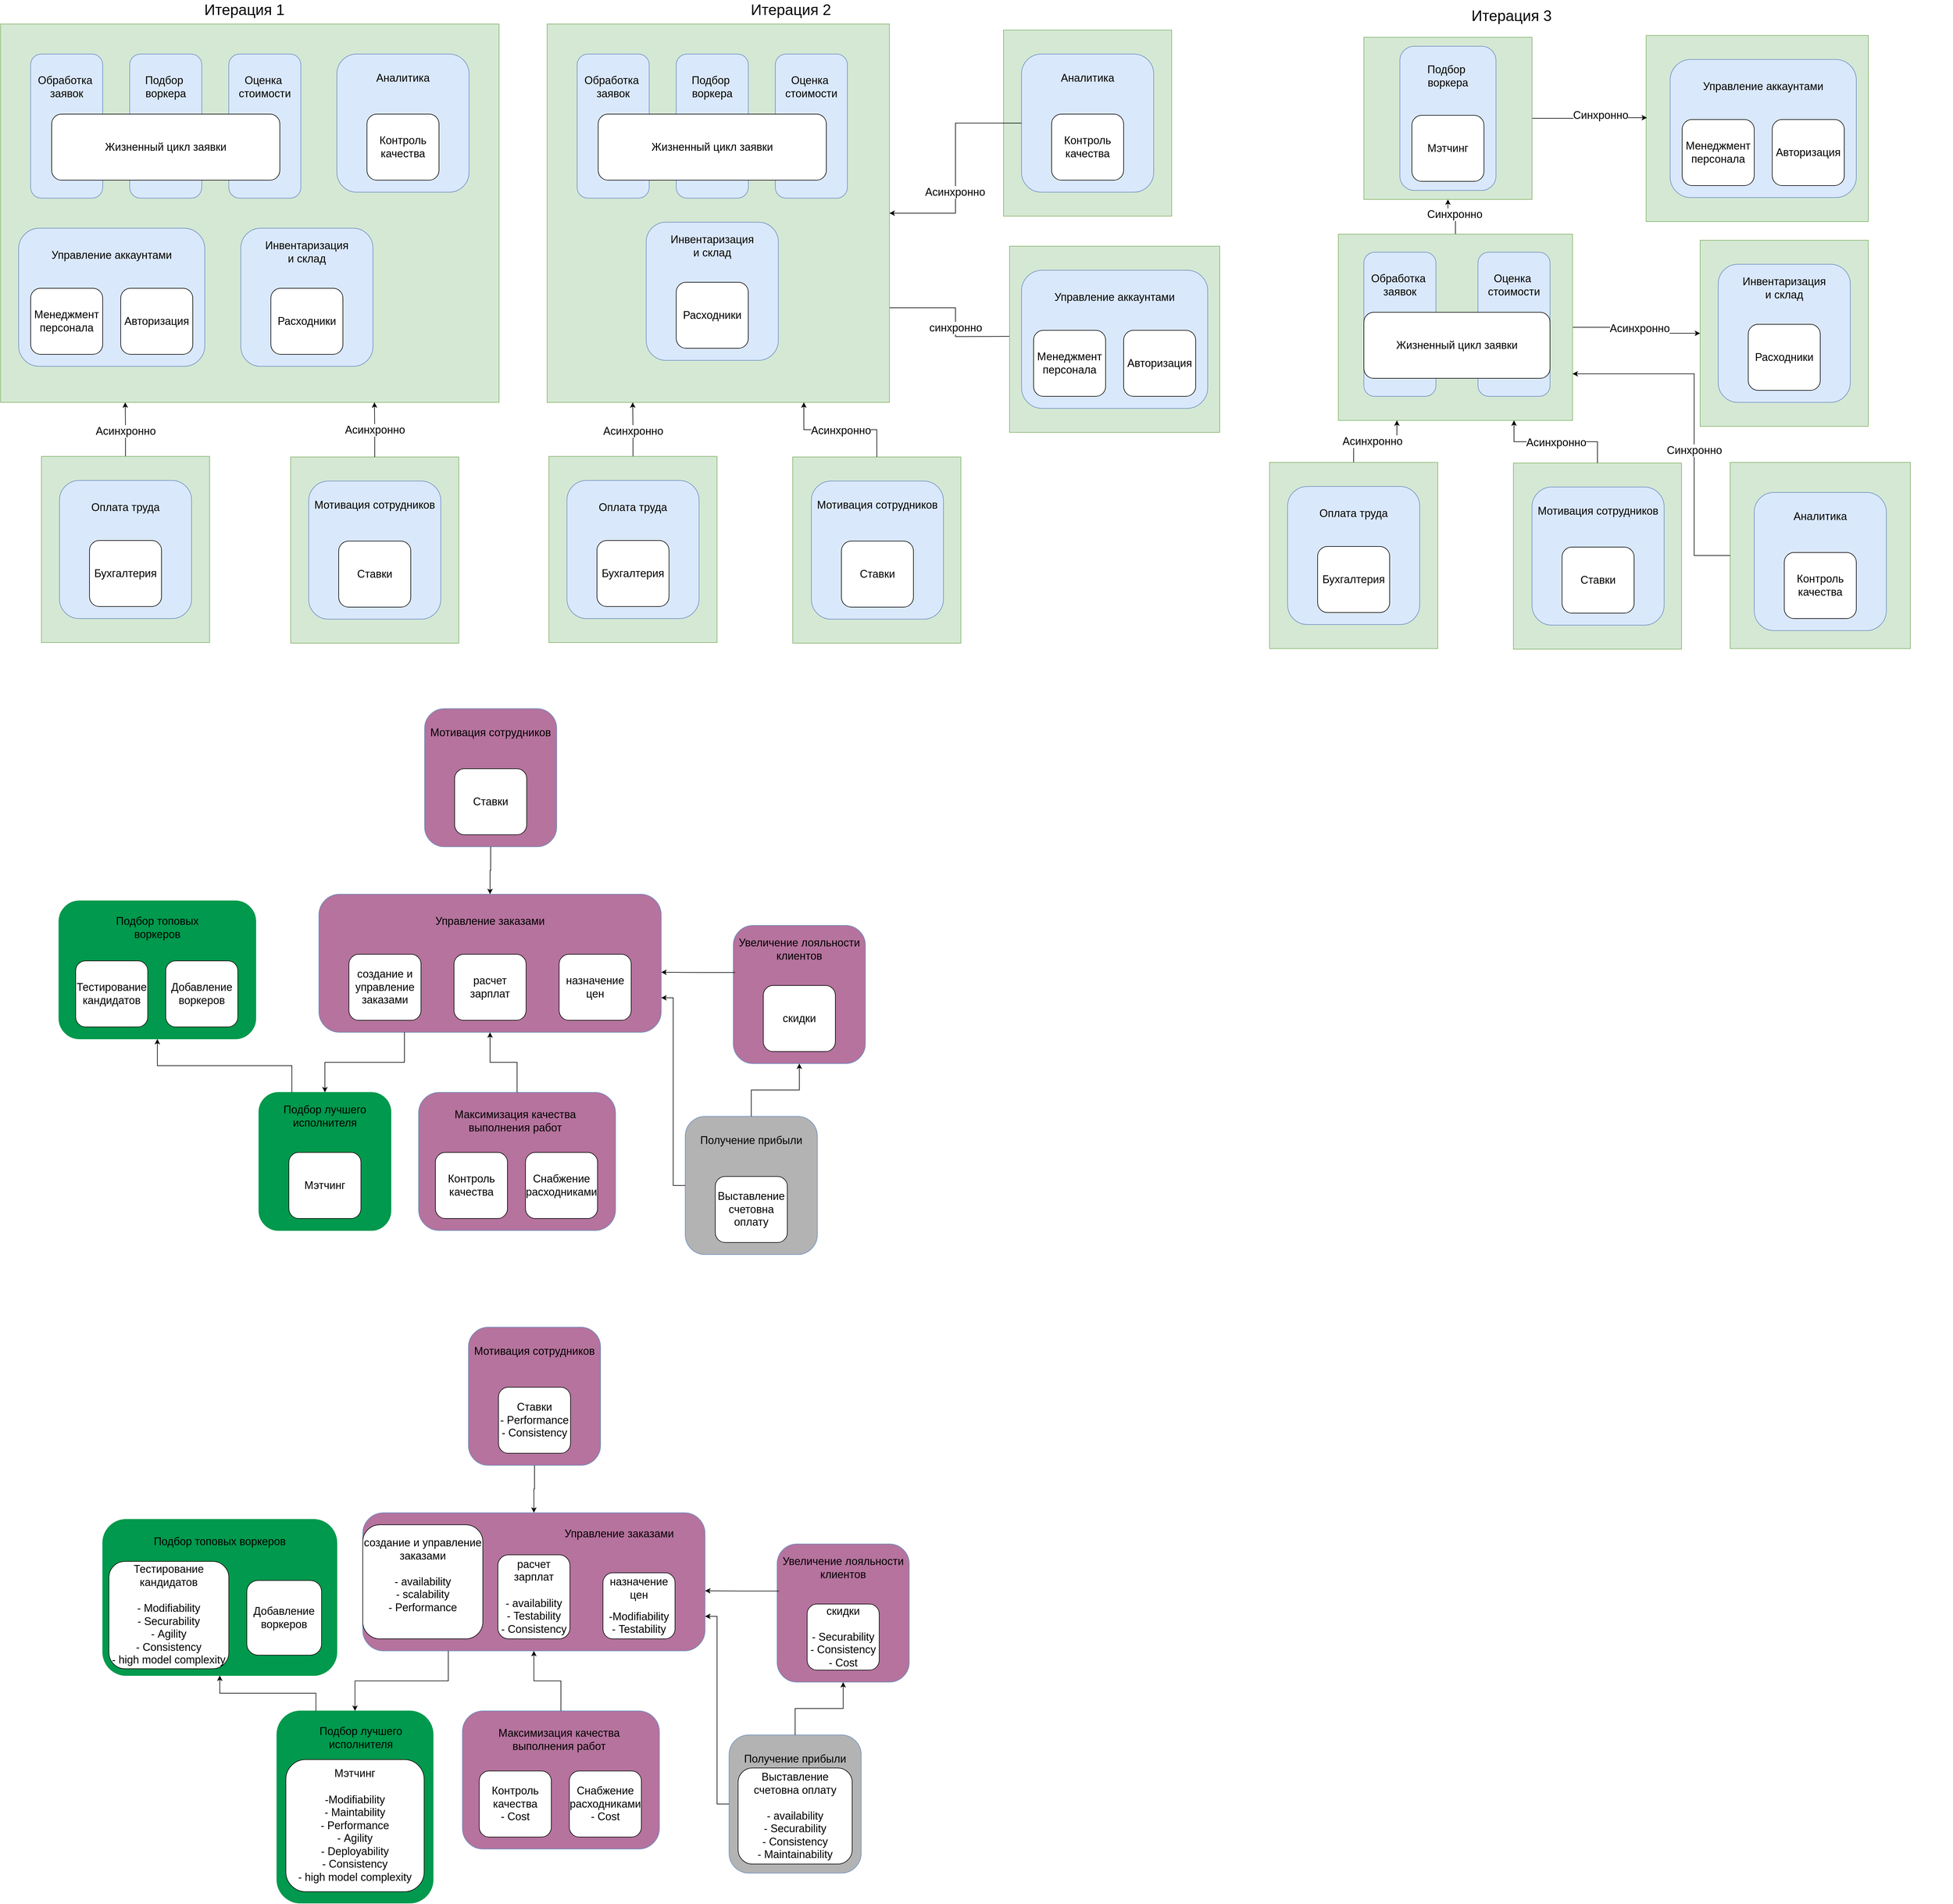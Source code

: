 <mxfile version="26.0.10">
  <diagram name="Page-1" id="x-shzUI2IuOlVetlsXgw">
    <mxGraphModel dx="1506" dy="1524" grid="1" gridSize="10" guides="1" tooltips="1" connect="1" arrows="1" fold="1" page="1" pageScale="1" pageWidth="850" pageHeight="1100" math="0" shadow="0">
      <root>
        <mxCell id="0" />
        <mxCell id="1" parent="0" />
        <mxCell id="kn3HW8DWErgAXLe95bQE-151" style="edgeStyle=orthogonalEdgeStyle;rounded=0;orthogonalLoop=1;jettySize=auto;html=1;" parent="1" source="kn3HW8DWErgAXLe95bQE-148" target="kn3HW8DWErgAXLe95bQE-147" edge="1">
          <mxGeometry relative="1" as="geometry" />
        </mxCell>
        <mxCell id="kn3HW8DWErgAXLe95bQE-152" value="&lt;span style=&quot;font-size: 18px;&quot;&gt;Синхронно&lt;/span&gt;" style="edgeLabel;html=1;align=center;verticalAlign=middle;resizable=0;points=[];" parent="kn3HW8DWErgAXLe95bQE-151" vertex="1" connectable="0">
          <mxGeometry x="-0.118" y="-4" relative="1" as="geometry">
            <mxPoint as="offset" />
          </mxGeometry>
        </mxCell>
        <mxCell id="kn3HW8DWErgAXLe95bQE-155" style="edgeStyle=orthogonalEdgeStyle;rounded=0;orthogonalLoop=1;jettySize=auto;html=1;exitX=1;exitY=0.5;exitDx=0;exitDy=0;entryX=0;entryY=0.5;entryDx=0;entryDy=0;" parent="1" source="kn3HW8DWErgAXLe95bQE-148" target="kn3HW8DWErgAXLe95bQE-135" edge="1">
          <mxGeometry relative="1" as="geometry" />
        </mxCell>
        <mxCell id="kn3HW8DWErgAXLe95bQE-156" value="&lt;span style=&quot;font-size: 18px;&quot;&gt;Асинхронно&lt;/span&gt;" style="edgeLabel;html=1;align=center;verticalAlign=middle;resizable=0;points=[];" parent="kn3HW8DWErgAXLe95bQE-155" vertex="1" connectable="0">
          <mxGeometry x="-0.043" y="5" relative="1" as="geometry">
            <mxPoint y="1" as="offset" />
          </mxGeometry>
        </mxCell>
        <mxCell id="kn3HW8DWErgAXLe95bQE-148" value="" style="rounded=0;whiteSpace=wrap;html=1;fillColor=#d5e8d4;strokeColor=#82b366;" parent="1" vertex="1">
          <mxGeometry x="2227.5" y="390" width="390" height="310" as="geometry" />
        </mxCell>
        <mxCell id="kn3HW8DWErgAXLe95bQE-124" value="" style="group" parent="1" vertex="1" connectable="0">
          <mxGeometry x="2220" y="420" width="465" height="290" as="geometry" />
        </mxCell>
        <mxCell id="kn3HW8DWErgAXLe95bQE-125" value="" style="rounded=1;whiteSpace=wrap;html=1;fillColor=#dae8fc;strokeColor=#6c8ebf;" parent="kn3HW8DWErgAXLe95bQE-124" vertex="1">
          <mxGeometry x="50" width="120" height="240" as="geometry" />
        </mxCell>
        <mxCell id="kn3HW8DWErgAXLe95bQE-126" value="Обработка&amp;nbsp;&lt;div&gt;заявок&lt;/div&gt;" style="text;html=1;align=center;verticalAlign=middle;whiteSpace=wrap;rounded=0;fontSize=18;" parent="kn3HW8DWErgAXLe95bQE-124" vertex="1">
          <mxGeometry y="40" width="220" height="30" as="geometry" />
        </mxCell>
        <mxCell id="kn3HW8DWErgAXLe95bQE-100" value="" style="group" parent="kn3HW8DWErgAXLe95bQE-124" vertex="1" connectable="0">
          <mxGeometry x="190" width="220" height="240" as="geometry" />
        </mxCell>
        <mxCell id="kn3HW8DWErgAXLe95bQE-101" value="" style="rounded=1;whiteSpace=wrap;html=1;fillColor=#dae8fc;strokeColor=#6c8ebf;" parent="kn3HW8DWErgAXLe95bQE-100" vertex="1">
          <mxGeometry x="50" width="120" height="240" as="geometry" />
        </mxCell>
        <mxCell id="kn3HW8DWErgAXLe95bQE-102" value="Оценка&amp;nbsp;&lt;div&gt;стоимости&lt;/div&gt;" style="text;html=1;align=center;verticalAlign=middle;whiteSpace=wrap;rounded=0;fontSize=18;" parent="kn3HW8DWErgAXLe95bQE-100" vertex="1">
          <mxGeometry y="40" width="220" height="30" as="geometry" />
        </mxCell>
        <mxCell id="kn3HW8DWErgAXLe95bQE-127" value="&lt;font style=&quot;font-size: 18px;&quot;&gt;Жизненный цикл заявки&lt;/font&gt;" style="rounded=1;whiteSpace=wrap;html=1;" parent="kn3HW8DWErgAXLe95bQE-124" vertex="1">
          <mxGeometry x="50" y="100" width="310" height="110" as="geometry" />
        </mxCell>
        <mxCell id="kn3HW8DWErgAXLe95bQE-135" value="" style="rounded=0;whiteSpace=wrap;html=1;fillColor=#d5e8d4;strokeColor=#82b366;" parent="1" vertex="1">
          <mxGeometry x="2830" y="400" width="280" height="310" as="geometry" />
        </mxCell>
        <mxCell id="kn3HW8DWErgAXLe95bQE-42" style="edgeStyle=orthogonalEdgeStyle;rounded=0;orthogonalLoop=1;jettySize=auto;html=1;entryX=0.25;entryY=1;entryDx=0;entryDy=0;" parent="1" source="kn3HW8DWErgAXLe95bQE-39" target="kn3HW8DWErgAXLe95bQE-38" edge="1">
          <mxGeometry relative="1" as="geometry" />
        </mxCell>
        <mxCell id="kn3HW8DWErgAXLe95bQE-45" value="&lt;span style=&quot;font-size: 18px;&quot;&gt;Асинхронно&lt;/span&gt;" style="edgeLabel;html=1;align=center;verticalAlign=middle;resizable=0;points=[];" parent="kn3HW8DWErgAXLe95bQE-42" vertex="1" connectable="0">
          <mxGeometry x="-0.07" relative="1" as="geometry">
            <mxPoint as="offset" />
          </mxGeometry>
        </mxCell>
        <mxCell id="kn3HW8DWErgAXLe95bQE-39" value="" style="rounded=0;whiteSpace=wrap;html=1;fillColor=#d5e8d4;strokeColor=#82b366;" parent="1" vertex="1">
          <mxGeometry x="68" y="760" width="280" height="310" as="geometry" />
        </mxCell>
        <mxCell id="kn3HW8DWErgAXLe95bQE-38" value="" style="rounded=0;whiteSpace=wrap;html=1;fillColor=#d5e8d4;strokeColor=#82b366;" parent="1" vertex="1">
          <mxGeometry y="40" width="830" height="630" as="geometry" />
        </mxCell>
        <mxCell id="kn3HW8DWErgAXLe95bQE-31" value="" style="group" parent="1" vertex="1" connectable="0">
          <mxGeometry x="165" y="90" width="315" height="240" as="geometry" />
        </mxCell>
        <mxCell id="kn3HW8DWErgAXLe95bQE-32" value="" style="rounded=1;whiteSpace=wrap;html=1;fillColor=#dae8fc;strokeColor=#6c8ebf;" parent="kn3HW8DWErgAXLe95bQE-31" vertex="1">
          <mxGeometry x="50" width="120" height="240" as="geometry" />
        </mxCell>
        <mxCell id="kn3HW8DWErgAXLe95bQE-33" value="Подбор&amp;nbsp;&lt;div&gt;воркера&lt;/div&gt;" style="text;html=1;align=center;verticalAlign=middle;whiteSpace=wrap;rounded=0;fontSize=18;" parent="kn3HW8DWErgAXLe95bQE-31" vertex="1">
          <mxGeometry y="40" width="220" height="30" as="geometry" />
        </mxCell>
        <mxCell id="kn3HW8DWErgAXLe95bQE-34" value="" style="group" parent="1" vertex="1" connectable="0">
          <mxGeometry x="330" y="90" width="220" height="240" as="geometry" />
        </mxCell>
        <mxCell id="kn3HW8DWErgAXLe95bQE-35" value="" style="rounded=1;whiteSpace=wrap;html=1;fillColor=#dae8fc;strokeColor=#6c8ebf;" parent="kn3HW8DWErgAXLe95bQE-34" vertex="1">
          <mxGeometry x="50" width="120" height="240" as="geometry" />
        </mxCell>
        <mxCell id="kn3HW8DWErgAXLe95bQE-36" value="Оценка&amp;nbsp;&lt;div&gt;стоимости&lt;/div&gt;" style="text;html=1;align=center;verticalAlign=middle;whiteSpace=wrap;rounded=0;fontSize=18;" parent="kn3HW8DWErgAXLe95bQE-34" vertex="1">
          <mxGeometry y="40" width="220" height="30" as="geometry" />
        </mxCell>
        <mxCell id="kn3HW8DWErgAXLe95bQE-23" value="" style="rounded=1;whiteSpace=wrap;html=1;fillColor=#dae8fc;strokeColor=#6c8ebf;" parent="1" vertex="1">
          <mxGeometry x="400" y="380" width="220" height="230" as="geometry" />
        </mxCell>
        <mxCell id="kn3HW8DWErgAXLe95bQE-24" value="" style="group" parent="1" vertex="1" connectable="0">
          <mxGeometry x="560" y="90" width="220" height="230" as="geometry" />
        </mxCell>
        <mxCell id="kn3HW8DWErgAXLe95bQE-19" value="" style="rounded=1;whiteSpace=wrap;html=1;fillColor=#dae8fc;strokeColor=#6c8ebf;" parent="kn3HW8DWErgAXLe95bQE-24" vertex="1">
          <mxGeometry width="220" height="230" as="geometry" />
        </mxCell>
        <mxCell id="kn3HW8DWErgAXLe95bQE-3" value="&lt;font style=&quot;font-size: 18px;&quot;&gt;Контроль качества&lt;/font&gt;" style="rounded=1;whiteSpace=wrap;html=1;" parent="kn3HW8DWErgAXLe95bQE-24" vertex="1">
          <mxGeometry x="50" y="100" width="120" height="110" as="geometry" />
        </mxCell>
        <mxCell id="kn3HW8DWErgAXLe95bQE-20" value="Аналитика" style="text;html=1;align=center;verticalAlign=middle;whiteSpace=wrap;rounded=0;fontSize=18;" parent="kn3HW8DWErgAXLe95bQE-24" vertex="1">
          <mxGeometry y="25" width="220" height="30" as="geometry" />
        </mxCell>
        <mxCell id="kn3HW8DWErgAXLe95bQE-25" value="" style="group" parent="1" vertex="1" connectable="0">
          <mxGeometry x="513" y="801" width="250" height="270" as="geometry" />
        </mxCell>
        <mxCell id="kn3HW8DWErgAXLe95bQE-40" value="" style="rounded=0;whiteSpace=wrap;html=1;fillColor=#d5e8d4;strokeColor=#82b366;" parent="kn3HW8DWErgAXLe95bQE-25" vertex="1">
          <mxGeometry x="-30" y="-40" width="280" height="310" as="geometry" />
        </mxCell>
        <mxCell id="kn3HW8DWErgAXLe95bQE-12" value="" style="rounded=1;whiteSpace=wrap;html=1;fillColor=#dae8fc;strokeColor=#6c8ebf;" parent="kn3HW8DWErgAXLe95bQE-25" vertex="1">
          <mxGeometry width="220" height="230" as="geometry" />
        </mxCell>
        <mxCell id="kn3HW8DWErgAXLe95bQE-6" value="&lt;span style=&quot;font-size: 18px;&quot;&gt;Ставки&lt;/span&gt;" style="rounded=1;whiteSpace=wrap;html=1;" parent="kn3HW8DWErgAXLe95bQE-25" vertex="1">
          <mxGeometry x="50" y="100" width="120" height="110" as="geometry" />
        </mxCell>
        <mxCell id="kn3HW8DWErgAXLe95bQE-21" value="Мотивация сотрудников" style="text;html=1;align=center;verticalAlign=middle;whiteSpace=wrap;rounded=0;fontSize=18;" parent="kn3HW8DWErgAXLe95bQE-25" vertex="1">
          <mxGeometry y="25" width="220" height="30" as="geometry" />
        </mxCell>
        <mxCell id="kn3HW8DWErgAXLe95bQE-26" value="&lt;span style=&quot;font-size: 18px;&quot;&gt;Расходники&lt;/span&gt;" style="rounded=1;whiteSpace=wrap;html=1;" parent="1" vertex="1">
          <mxGeometry x="450" y="480" width="120" height="110" as="geometry" />
        </mxCell>
        <mxCell id="kn3HW8DWErgAXLe95bQE-27" value="Инвентаризация&lt;div&gt;и склад&lt;/div&gt;" style="text;html=1;align=center;verticalAlign=middle;whiteSpace=wrap;rounded=0;fontSize=18;" parent="1" vertex="1">
          <mxGeometry x="400" y="405" width="220" height="30" as="geometry" />
        </mxCell>
        <mxCell id="kn3HW8DWErgAXLe95bQE-28" value="" style="group" parent="1" vertex="1" connectable="0">
          <mxGeometry x="30" y="380" width="310" height="230" as="geometry" />
        </mxCell>
        <mxCell id="kn3HW8DWErgAXLe95bQE-13" value="" style="rounded=1;whiteSpace=wrap;html=1;fillColor=#dae8fc;strokeColor=#6c8ebf;" parent="kn3HW8DWErgAXLe95bQE-28" vertex="1">
          <mxGeometry width="310" height="230" as="geometry" />
        </mxCell>
        <mxCell id="kn3HW8DWErgAXLe95bQE-14" value="&lt;span style=&quot;font-size: 18px;&quot;&gt;Авторизация&lt;/span&gt;" style="rounded=1;whiteSpace=wrap;html=1;" parent="kn3HW8DWErgAXLe95bQE-28" vertex="1">
          <mxGeometry x="170" y="100" width="120" height="110" as="geometry" />
        </mxCell>
        <mxCell id="kn3HW8DWErgAXLe95bQE-15" value="&lt;font style=&quot;font-size: 18px;&quot;&gt;Менеджмент персонала&lt;/font&gt;" style="rounded=1;whiteSpace=wrap;html=1;" parent="kn3HW8DWErgAXLe95bQE-28" vertex="1">
          <mxGeometry x="20" y="100" width="120" height="110" as="geometry" />
        </mxCell>
        <mxCell id="kn3HW8DWErgAXLe95bQE-16" value="Управление аккаунтами" style="text;html=1;align=center;verticalAlign=middle;whiteSpace=wrap;rounded=0;fontSize=18;" parent="kn3HW8DWErgAXLe95bQE-28" vertex="1">
          <mxGeometry x="40" y="30" width="230" height="30" as="geometry" />
        </mxCell>
        <mxCell id="kn3HW8DWErgAXLe95bQE-29" value="" style="group" parent="1" vertex="1" connectable="0">
          <mxGeometry x="98" y="800" width="220" height="230" as="geometry" />
        </mxCell>
        <mxCell id="kn3HW8DWErgAXLe95bQE-17" value="" style="rounded=1;whiteSpace=wrap;html=1;fillColor=#dae8fc;strokeColor=#6c8ebf;" parent="kn3HW8DWErgAXLe95bQE-29" vertex="1">
          <mxGeometry width="220" height="230" as="geometry" />
        </mxCell>
        <mxCell id="kn3HW8DWErgAXLe95bQE-5" value="&lt;span style=&quot;font-size: 18px;&quot;&gt;Бухгалтерия&lt;/span&gt;" style="rounded=1;whiteSpace=wrap;html=1;" parent="kn3HW8DWErgAXLe95bQE-29" vertex="1">
          <mxGeometry x="50" y="100" width="120" height="110" as="geometry" />
        </mxCell>
        <mxCell id="kn3HW8DWErgAXLe95bQE-18" value="Оплата труда" style="text;html=1;align=center;verticalAlign=middle;whiteSpace=wrap;rounded=0;fontSize=18;" parent="kn3HW8DWErgAXLe95bQE-29" vertex="1">
          <mxGeometry y="30" width="220" height="30" as="geometry" />
        </mxCell>
        <mxCell id="kn3HW8DWErgAXLe95bQE-30" value="" style="group" parent="1" vertex="1" connectable="0">
          <mxGeometry y="90" width="465" height="240" as="geometry" />
        </mxCell>
        <mxCell id="kn3HW8DWErgAXLe95bQE-10" value="" style="rounded=1;whiteSpace=wrap;html=1;fillColor=#dae8fc;strokeColor=#6c8ebf;" parent="kn3HW8DWErgAXLe95bQE-30" vertex="1">
          <mxGeometry x="50" width="120" height="240" as="geometry" />
        </mxCell>
        <mxCell id="kn3HW8DWErgAXLe95bQE-22" value="Обработка&amp;nbsp;&lt;div&gt;заявок&lt;/div&gt;" style="text;html=1;align=center;verticalAlign=middle;whiteSpace=wrap;rounded=0;fontSize=18;" parent="kn3HW8DWErgAXLe95bQE-30" vertex="1">
          <mxGeometry y="40" width="220" height="30" as="geometry" />
        </mxCell>
        <mxCell id="kn3HW8DWErgAXLe95bQE-1" value="&lt;font style=&quot;font-size: 18px;&quot;&gt;Жизненный цикл заявки&lt;/font&gt;" style="rounded=1;whiteSpace=wrap;html=1;" parent="kn3HW8DWErgAXLe95bQE-30" vertex="1">
          <mxGeometry x="85" y="100" width="380" height="110" as="geometry" />
        </mxCell>
        <mxCell id="kn3HW8DWErgAXLe95bQE-43" style="edgeStyle=orthogonalEdgeStyle;rounded=0;orthogonalLoop=1;jettySize=auto;html=1;exitX=0.5;exitY=0;exitDx=0;exitDy=0;entryX=0.75;entryY=1;entryDx=0;entryDy=0;" parent="1" source="kn3HW8DWErgAXLe95bQE-40" target="kn3HW8DWErgAXLe95bQE-38" edge="1">
          <mxGeometry relative="1" as="geometry" />
        </mxCell>
        <mxCell id="kn3HW8DWErgAXLe95bQE-44" value="&lt;font style=&quot;font-size: 18px;&quot;&gt;Асинхронно&lt;/font&gt;" style="edgeLabel;html=1;align=center;verticalAlign=middle;resizable=0;points=[];" parent="kn3HW8DWErgAXLe95bQE-43" vertex="1" connectable="0">
          <mxGeometry x="0.005" y="1" relative="1" as="geometry">
            <mxPoint x="1" as="offset" />
          </mxGeometry>
        </mxCell>
        <mxCell id="kn3HW8DWErgAXLe95bQE-47" value="&lt;font style=&quot;font-size: 25px;&quot;&gt;Итерация 1&lt;/font&gt;" style="text;html=1;align=center;verticalAlign=middle;whiteSpace=wrap;rounded=0;" parent="1" vertex="1">
          <mxGeometry x="310" width="192" height="30" as="geometry" />
        </mxCell>
        <mxCell id="kn3HW8DWErgAXLe95bQE-48" style="edgeStyle=orthogonalEdgeStyle;rounded=0;orthogonalLoop=1;jettySize=auto;html=1;entryX=0.25;entryY=1;entryDx=0;entryDy=0;" parent="1" source="kn3HW8DWErgAXLe95bQE-50" target="kn3HW8DWErgAXLe95bQE-51" edge="1">
          <mxGeometry relative="1" as="geometry" />
        </mxCell>
        <mxCell id="kn3HW8DWErgAXLe95bQE-49" value="&lt;span style=&quot;font-size: 18px;&quot;&gt;Асинхронно&lt;/span&gt;" style="edgeLabel;html=1;align=center;verticalAlign=middle;resizable=0;points=[];" parent="kn3HW8DWErgAXLe95bQE-48" vertex="1" connectable="0">
          <mxGeometry x="-0.07" relative="1" as="geometry">
            <mxPoint as="offset" />
          </mxGeometry>
        </mxCell>
        <mxCell id="kn3HW8DWErgAXLe95bQE-50" value="" style="rounded=0;whiteSpace=wrap;html=1;fillColor=#d5e8d4;strokeColor=#82b366;" parent="1" vertex="1">
          <mxGeometry x="913" y="760" width="280" height="310" as="geometry" />
        </mxCell>
        <mxCell id="kn3HW8DWErgAXLe95bQE-87" style="edgeStyle=orthogonalEdgeStyle;rounded=0;orthogonalLoop=1;jettySize=auto;html=1;exitX=1;exitY=0.75;exitDx=0;exitDy=0;" parent="1" source="kn3HW8DWErgAXLe95bQE-51" edge="1">
          <mxGeometry relative="1" as="geometry">
            <mxPoint x="1700" y="560" as="targetPoint" />
          </mxGeometry>
        </mxCell>
        <mxCell id="kn3HW8DWErgAXLe95bQE-88" value="&lt;font style=&quot;font-size: 18px;&quot;&gt;синхронно&lt;/font&gt;" style="edgeLabel;html=1;align=center;verticalAlign=middle;resizable=0;points=[];" parent="kn3HW8DWErgAXLe95bQE-87" vertex="1" connectable="0">
          <mxGeometry x="0.071" relative="1" as="geometry">
            <mxPoint as="offset" />
          </mxGeometry>
        </mxCell>
        <mxCell id="kn3HW8DWErgAXLe95bQE-51" value="" style="rounded=0;whiteSpace=wrap;html=1;fillColor=#d5e8d4;strokeColor=#82b366;" parent="1" vertex="1">
          <mxGeometry x="910" y="40" width="570" height="630" as="geometry" />
        </mxCell>
        <mxCell id="kn3HW8DWErgAXLe95bQE-52" value="" style="group" parent="1" vertex="1" connectable="0">
          <mxGeometry x="1075" y="90" width="315" height="240" as="geometry" />
        </mxCell>
        <mxCell id="kn3HW8DWErgAXLe95bQE-53" value="" style="rounded=1;whiteSpace=wrap;html=1;fillColor=#dae8fc;strokeColor=#6c8ebf;" parent="kn3HW8DWErgAXLe95bQE-52" vertex="1">
          <mxGeometry x="50" width="120" height="240" as="geometry" />
        </mxCell>
        <mxCell id="kn3HW8DWErgAXLe95bQE-54" value="Подбор&amp;nbsp;&lt;div&gt;воркера&lt;/div&gt;" style="text;html=1;align=center;verticalAlign=middle;whiteSpace=wrap;rounded=0;fontSize=18;" parent="kn3HW8DWErgAXLe95bQE-52" vertex="1">
          <mxGeometry y="40" width="220" height="30" as="geometry" />
        </mxCell>
        <mxCell id="kn3HW8DWErgAXLe95bQE-55" value="" style="group" parent="1" vertex="1" connectable="0">
          <mxGeometry x="1240" y="90" width="220" height="240" as="geometry" />
        </mxCell>
        <mxCell id="kn3HW8DWErgAXLe95bQE-56" value="" style="rounded=1;whiteSpace=wrap;html=1;fillColor=#dae8fc;strokeColor=#6c8ebf;" parent="kn3HW8DWErgAXLe95bQE-55" vertex="1">
          <mxGeometry x="50" width="120" height="240" as="geometry" />
        </mxCell>
        <mxCell id="kn3HW8DWErgAXLe95bQE-57" value="Оценка&amp;nbsp;&lt;div&gt;стоимости&lt;/div&gt;" style="text;html=1;align=center;verticalAlign=middle;whiteSpace=wrap;rounded=0;fontSize=18;" parent="kn3HW8DWErgAXLe95bQE-55" vertex="1">
          <mxGeometry y="40" width="220" height="30" as="geometry" />
        </mxCell>
        <mxCell id="kn3HW8DWErgAXLe95bQE-58" value="" style="rounded=1;whiteSpace=wrap;html=1;fillColor=#dae8fc;strokeColor=#6c8ebf;" parent="1" vertex="1">
          <mxGeometry x="1075" y="370" width="220" height="230" as="geometry" />
        </mxCell>
        <mxCell id="kn3HW8DWErgAXLe95bQE-59" value="" style="group" parent="1" vertex="1" connectable="0">
          <mxGeometry x="1700" y="90" width="250" height="270" as="geometry" />
        </mxCell>
        <mxCell id="kn3HW8DWErgAXLe95bQE-133" value="" style="rounded=0;whiteSpace=wrap;html=1;fillColor=#d5e8d4;strokeColor=#82b366;" parent="kn3HW8DWErgAXLe95bQE-59" vertex="1">
          <mxGeometry x="-30" y="-40" width="280" height="310" as="geometry" />
        </mxCell>
        <mxCell id="kn3HW8DWErgAXLe95bQE-60" value="" style="rounded=1;whiteSpace=wrap;html=1;fillColor=#dae8fc;strokeColor=#6c8ebf;" parent="kn3HW8DWErgAXLe95bQE-59" vertex="1">
          <mxGeometry width="220" height="230" as="geometry" />
        </mxCell>
        <mxCell id="kn3HW8DWErgAXLe95bQE-61" value="&lt;font style=&quot;font-size: 18px;&quot;&gt;Контроль качества&lt;/font&gt;" style="rounded=1;whiteSpace=wrap;html=1;" parent="kn3HW8DWErgAXLe95bQE-59" vertex="1">
          <mxGeometry x="50" y="100" width="120" height="110" as="geometry" />
        </mxCell>
        <mxCell id="kn3HW8DWErgAXLe95bQE-62" value="Аналитика" style="text;html=1;align=center;verticalAlign=middle;whiteSpace=wrap;rounded=0;fontSize=18;" parent="kn3HW8DWErgAXLe95bQE-59" vertex="1">
          <mxGeometry y="25" width="220" height="30" as="geometry" />
        </mxCell>
        <mxCell id="kn3HW8DWErgAXLe95bQE-63" value="" style="group" parent="1" vertex="1" connectable="0">
          <mxGeometry x="1350" y="801" width="250" height="270" as="geometry" />
        </mxCell>
        <mxCell id="kn3HW8DWErgAXLe95bQE-64" value="" style="rounded=0;whiteSpace=wrap;html=1;fillColor=#d5e8d4;strokeColor=#82b366;" parent="kn3HW8DWErgAXLe95bQE-63" vertex="1">
          <mxGeometry x="-31" y="-40" width="280" height="310" as="geometry" />
        </mxCell>
        <mxCell id="kn3HW8DWErgAXLe95bQE-65" value="" style="rounded=1;whiteSpace=wrap;html=1;fillColor=#dae8fc;strokeColor=#6c8ebf;" parent="kn3HW8DWErgAXLe95bQE-63" vertex="1">
          <mxGeometry width="220" height="230" as="geometry" />
        </mxCell>
        <mxCell id="kn3HW8DWErgAXLe95bQE-66" value="&lt;span style=&quot;font-size: 18px;&quot;&gt;Ставки&lt;/span&gt;" style="rounded=1;whiteSpace=wrap;html=1;" parent="kn3HW8DWErgAXLe95bQE-63" vertex="1">
          <mxGeometry x="50" y="100" width="120" height="110" as="geometry" />
        </mxCell>
        <mxCell id="kn3HW8DWErgAXLe95bQE-67" value="Мотивация сотрудников" style="text;html=1;align=center;verticalAlign=middle;whiteSpace=wrap;rounded=0;fontSize=18;" parent="kn3HW8DWErgAXLe95bQE-63" vertex="1">
          <mxGeometry y="25" width="220" height="30" as="geometry" />
        </mxCell>
        <mxCell id="kn3HW8DWErgAXLe95bQE-68" value="&lt;span style=&quot;font-size: 18px;&quot;&gt;Расходники&lt;/span&gt;" style="rounded=1;whiteSpace=wrap;html=1;" parent="1" vertex="1">
          <mxGeometry x="1125" y="470" width="120" height="110" as="geometry" />
        </mxCell>
        <mxCell id="kn3HW8DWErgAXLe95bQE-69" value="Инвентаризация&lt;div&gt;и склад&lt;/div&gt;" style="text;html=1;align=center;verticalAlign=middle;whiteSpace=wrap;rounded=0;fontSize=18;" parent="1" vertex="1">
          <mxGeometry x="1075" y="395" width="220" height="30" as="geometry" />
        </mxCell>
        <mxCell id="kn3HW8DWErgAXLe95bQE-70" value="" style="group" parent="1" vertex="1" connectable="0">
          <mxGeometry x="1700" y="450" width="330" height="270" as="geometry" />
        </mxCell>
        <mxCell id="kn3HW8DWErgAXLe95bQE-134" value="" style="rounded=0;whiteSpace=wrap;html=1;fillColor=#d5e8d4;strokeColor=#82b366;" parent="kn3HW8DWErgAXLe95bQE-70" vertex="1">
          <mxGeometry x="-20" y="-40" width="350" height="310" as="geometry" />
        </mxCell>
        <mxCell id="kn3HW8DWErgAXLe95bQE-71" value="" style="rounded=1;whiteSpace=wrap;html=1;fillColor=#dae8fc;strokeColor=#6c8ebf;" parent="kn3HW8DWErgAXLe95bQE-70" vertex="1">
          <mxGeometry width="310" height="230" as="geometry" />
        </mxCell>
        <mxCell id="kn3HW8DWErgAXLe95bQE-72" value="&lt;span style=&quot;font-size: 18px;&quot;&gt;Авторизация&lt;/span&gt;" style="rounded=1;whiteSpace=wrap;html=1;" parent="kn3HW8DWErgAXLe95bQE-70" vertex="1">
          <mxGeometry x="170" y="100" width="120" height="110" as="geometry" />
        </mxCell>
        <mxCell id="kn3HW8DWErgAXLe95bQE-73" value="&lt;font style=&quot;font-size: 18px;&quot;&gt;Менеджмент персонала&lt;/font&gt;" style="rounded=1;whiteSpace=wrap;html=1;" parent="kn3HW8DWErgAXLe95bQE-70" vertex="1">
          <mxGeometry x="20" y="100" width="120" height="110" as="geometry" />
        </mxCell>
        <mxCell id="kn3HW8DWErgAXLe95bQE-74" value="Управление аккаунтами" style="text;html=1;align=center;verticalAlign=middle;whiteSpace=wrap;rounded=0;fontSize=18;" parent="kn3HW8DWErgAXLe95bQE-70" vertex="1">
          <mxGeometry x="40" y="30" width="230" height="30" as="geometry" />
        </mxCell>
        <mxCell id="kn3HW8DWErgAXLe95bQE-75" value="" style="group" parent="1" vertex="1" connectable="0">
          <mxGeometry x="943" y="800" width="220" height="230" as="geometry" />
        </mxCell>
        <mxCell id="kn3HW8DWErgAXLe95bQE-76" value="" style="rounded=1;whiteSpace=wrap;html=1;fillColor=#dae8fc;strokeColor=#6c8ebf;" parent="kn3HW8DWErgAXLe95bQE-75" vertex="1">
          <mxGeometry width="220" height="230" as="geometry" />
        </mxCell>
        <mxCell id="kn3HW8DWErgAXLe95bQE-77" value="&lt;span style=&quot;font-size: 18px;&quot;&gt;Бухгалтерия&lt;/span&gt;" style="rounded=1;whiteSpace=wrap;html=1;" parent="kn3HW8DWErgAXLe95bQE-75" vertex="1">
          <mxGeometry x="50" y="100" width="120" height="110" as="geometry" />
        </mxCell>
        <mxCell id="kn3HW8DWErgAXLe95bQE-78" value="Оплата труда" style="text;html=1;align=center;verticalAlign=middle;whiteSpace=wrap;rounded=0;fontSize=18;" parent="kn3HW8DWErgAXLe95bQE-75" vertex="1">
          <mxGeometry y="30" width="220" height="30" as="geometry" />
        </mxCell>
        <mxCell id="kn3HW8DWErgAXLe95bQE-79" value="" style="group" parent="1" vertex="1" connectable="0">
          <mxGeometry x="910" y="90" width="465" height="240" as="geometry" />
        </mxCell>
        <mxCell id="kn3HW8DWErgAXLe95bQE-80" value="" style="rounded=1;whiteSpace=wrap;html=1;fillColor=#dae8fc;strokeColor=#6c8ebf;" parent="kn3HW8DWErgAXLe95bQE-79" vertex="1">
          <mxGeometry x="50" width="120" height="240" as="geometry" />
        </mxCell>
        <mxCell id="kn3HW8DWErgAXLe95bQE-81" value="Обработка&amp;nbsp;&lt;div&gt;заявок&lt;/div&gt;" style="text;html=1;align=center;verticalAlign=middle;whiteSpace=wrap;rounded=0;fontSize=18;" parent="kn3HW8DWErgAXLe95bQE-79" vertex="1">
          <mxGeometry y="40" width="220" height="30" as="geometry" />
        </mxCell>
        <mxCell id="kn3HW8DWErgAXLe95bQE-82" value="&lt;font style=&quot;font-size: 18px;&quot;&gt;Жизненный цикл заявки&lt;/font&gt;" style="rounded=1;whiteSpace=wrap;html=1;" parent="kn3HW8DWErgAXLe95bQE-79" vertex="1">
          <mxGeometry x="85" y="100" width="380" height="110" as="geometry" />
        </mxCell>
        <mxCell id="kn3HW8DWErgAXLe95bQE-83" style="edgeStyle=orthogonalEdgeStyle;rounded=0;orthogonalLoop=1;jettySize=auto;html=1;exitX=0.5;exitY=0;exitDx=0;exitDy=0;entryX=0.75;entryY=1;entryDx=0;entryDy=0;" parent="1" source="kn3HW8DWErgAXLe95bQE-64" target="kn3HW8DWErgAXLe95bQE-51" edge="1">
          <mxGeometry relative="1" as="geometry" />
        </mxCell>
        <mxCell id="kn3HW8DWErgAXLe95bQE-84" value="&lt;font style=&quot;font-size: 18px;&quot;&gt;Асинхронно&lt;/font&gt;" style="edgeLabel;html=1;align=center;verticalAlign=middle;resizable=0;points=[];" parent="kn3HW8DWErgAXLe95bQE-83" vertex="1" connectable="0">
          <mxGeometry x="0.005" y="1" relative="1" as="geometry">
            <mxPoint x="1" as="offset" />
          </mxGeometry>
        </mxCell>
        <mxCell id="kn3HW8DWErgAXLe95bQE-85" value="&lt;font style=&quot;font-size: 25px;&quot;&gt;Итерация 2&lt;/font&gt;" style="text;html=1;align=center;verticalAlign=middle;whiteSpace=wrap;rounded=0;" parent="1" vertex="1">
          <mxGeometry x="1220" width="192" height="30" as="geometry" />
        </mxCell>
        <mxCell id="kn3HW8DWErgAXLe95bQE-89" style="edgeStyle=orthogonalEdgeStyle;rounded=0;orthogonalLoop=1;jettySize=auto;html=1;" parent="1" source="kn3HW8DWErgAXLe95bQE-60" target="kn3HW8DWErgAXLe95bQE-51" edge="1">
          <mxGeometry relative="1" as="geometry" />
        </mxCell>
        <mxCell id="kn3HW8DWErgAXLe95bQE-90" value="&lt;font style=&quot;font-size: 18px;&quot;&gt;Асинхронно&lt;/font&gt;" style="edgeLabel;html=1;align=center;verticalAlign=middle;resizable=0;points=[];" parent="kn3HW8DWErgAXLe95bQE-89" vertex="1" connectable="0">
          <mxGeometry x="0.215" y="-1" relative="1" as="geometry">
            <mxPoint as="offset" />
          </mxGeometry>
        </mxCell>
        <mxCell id="kn3HW8DWErgAXLe95bQE-91" style="edgeStyle=orthogonalEdgeStyle;rounded=0;orthogonalLoop=1;jettySize=auto;html=1;entryX=0.25;entryY=1;entryDx=0;entryDy=0;" parent="1" source="kn3HW8DWErgAXLe95bQE-93" target="kn3HW8DWErgAXLe95bQE-148" edge="1">
          <mxGeometry relative="1" as="geometry">
            <mxPoint x="2252.5" y="680" as="targetPoint" />
          </mxGeometry>
        </mxCell>
        <mxCell id="kn3HW8DWErgAXLe95bQE-92" value="&lt;span style=&quot;font-size: 18px;&quot;&gt;Асинхронно&lt;/span&gt;" style="edgeLabel;html=1;align=center;verticalAlign=middle;resizable=0;points=[];" parent="kn3HW8DWErgAXLe95bQE-91" vertex="1" connectable="0">
          <mxGeometry x="-0.07" relative="1" as="geometry">
            <mxPoint as="offset" />
          </mxGeometry>
        </mxCell>
        <mxCell id="kn3HW8DWErgAXLe95bQE-93" value="" style="rounded=0;whiteSpace=wrap;html=1;fillColor=#d5e8d4;strokeColor=#82b366;" parent="1" vertex="1">
          <mxGeometry x="2113" y="770" width="280" height="310" as="geometry" />
        </mxCell>
        <mxCell id="kn3HW8DWErgAXLe95bQE-103" value="" style="rounded=1;whiteSpace=wrap;html=1;fillColor=#dae8fc;strokeColor=#6c8ebf;" parent="1" vertex="1">
          <mxGeometry x="2860" y="440" width="220" height="230" as="geometry" />
        </mxCell>
        <mxCell id="kn3HW8DWErgAXLe95bQE-104" value="" style="group" parent="1" vertex="1" connectable="0">
          <mxGeometry x="2920" y="820" width="330" height="260" as="geometry" />
        </mxCell>
        <mxCell id="kn3HW8DWErgAXLe95bQE-137" value="" style="rounded=0;whiteSpace=wrap;html=1;fillColor=#d5e8d4;strokeColor=#82b366;" parent="kn3HW8DWErgAXLe95bQE-104" vertex="1">
          <mxGeometry x="-40" y="-50" width="300" height="310" as="geometry" />
        </mxCell>
        <mxCell id="kn3HW8DWErgAXLe95bQE-105" value="" style="rounded=1;whiteSpace=wrap;html=1;fillColor=#dae8fc;strokeColor=#6c8ebf;" parent="kn3HW8DWErgAXLe95bQE-104" vertex="1">
          <mxGeometry width="220" height="230" as="geometry" />
        </mxCell>
        <mxCell id="kn3HW8DWErgAXLe95bQE-106" value="&lt;font style=&quot;font-size: 18px;&quot;&gt;Контроль качества&lt;/font&gt;" style="rounded=1;whiteSpace=wrap;html=1;" parent="kn3HW8DWErgAXLe95bQE-104" vertex="1">
          <mxGeometry x="50" y="100" width="120" height="110" as="geometry" />
        </mxCell>
        <mxCell id="kn3HW8DWErgAXLe95bQE-107" value="Аналитика" style="text;html=1;align=center;verticalAlign=middle;whiteSpace=wrap;rounded=0;fontSize=18;" parent="kn3HW8DWErgAXLe95bQE-104" vertex="1">
          <mxGeometry y="25" width="220" height="30" as="geometry" />
        </mxCell>
        <mxCell id="kn3HW8DWErgAXLe95bQE-108" value="" style="group" parent="1" vertex="1" connectable="0">
          <mxGeometry x="2550" y="811" width="250" height="270" as="geometry" />
        </mxCell>
        <mxCell id="kn3HW8DWErgAXLe95bQE-109" value="" style="rounded=0;whiteSpace=wrap;html=1;fillColor=#d5e8d4;strokeColor=#82b366;" parent="kn3HW8DWErgAXLe95bQE-108" vertex="1">
          <mxGeometry x="-31" y="-40" width="280" height="310" as="geometry" />
        </mxCell>
        <mxCell id="kn3HW8DWErgAXLe95bQE-110" value="" style="rounded=1;whiteSpace=wrap;html=1;fillColor=#dae8fc;strokeColor=#6c8ebf;" parent="kn3HW8DWErgAXLe95bQE-108" vertex="1">
          <mxGeometry width="220" height="230" as="geometry" />
        </mxCell>
        <mxCell id="kn3HW8DWErgAXLe95bQE-111" value="&lt;span style=&quot;font-size: 18px;&quot;&gt;Ставки&lt;/span&gt;" style="rounded=1;whiteSpace=wrap;html=1;" parent="kn3HW8DWErgAXLe95bQE-108" vertex="1">
          <mxGeometry x="50" y="100" width="120" height="110" as="geometry" />
        </mxCell>
        <mxCell id="kn3HW8DWErgAXLe95bQE-112" value="Мотивация сотрудников" style="text;html=1;align=center;verticalAlign=middle;whiteSpace=wrap;rounded=0;fontSize=18;" parent="kn3HW8DWErgAXLe95bQE-108" vertex="1">
          <mxGeometry y="25" width="220" height="30" as="geometry" />
        </mxCell>
        <mxCell id="kn3HW8DWErgAXLe95bQE-113" value="&lt;span style=&quot;font-size: 18px;&quot;&gt;Расходники&lt;/span&gt;" style="rounded=1;whiteSpace=wrap;html=1;" parent="1" vertex="1">
          <mxGeometry x="2910" y="540" width="120" height="110" as="geometry" />
        </mxCell>
        <mxCell id="kn3HW8DWErgAXLe95bQE-114" value="Инвентаризация&lt;div&gt;и склад&lt;/div&gt;" style="text;html=1;align=center;verticalAlign=middle;whiteSpace=wrap;rounded=0;fontSize=18;" parent="1" vertex="1">
          <mxGeometry x="2860" y="465" width="220" height="30" as="geometry" />
        </mxCell>
        <mxCell id="kn3HW8DWErgAXLe95bQE-115" value="" style="group" parent="1" vertex="1" connectable="0">
          <mxGeometry x="2780" y="99" width="330" height="270" as="geometry" />
        </mxCell>
        <mxCell id="kn3HW8DWErgAXLe95bQE-136" value="" style="rounded=0;whiteSpace=wrap;html=1;fillColor=#d5e8d4;strokeColor=#82b366;" parent="kn3HW8DWErgAXLe95bQE-115" vertex="1">
          <mxGeometry x="-40" y="-40" width="370" height="310" as="geometry" />
        </mxCell>
        <mxCell id="kn3HW8DWErgAXLe95bQE-116" value="" style="rounded=1;whiteSpace=wrap;html=1;fillColor=#dae8fc;strokeColor=#6c8ebf;" parent="kn3HW8DWErgAXLe95bQE-115" vertex="1">
          <mxGeometry width="310" height="230" as="geometry" />
        </mxCell>
        <mxCell id="kn3HW8DWErgAXLe95bQE-117" value="&lt;span style=&quot;font-size: 18px;&quot;&gt;Авторизация&lt;/span&gt;" style="rounded=1;whiteSpace=wrap;html=1;" parent="kn3HW8DWErgAXLe95bQE-115" vertex="1">
          <mxGeometry x="170" y="100" width="120" height="110" as="geometry" />
        </mxCell>
        <mxCell id="kn3HW8DWErgAXLe95bQE-118" value="&lt;font style=&quot;font-size: 18px;&quot;&gt;Менеджмент персонала&lt;/font&gt;" style="rounded=1;whiteSpace=wrap;html=1;" parent="kn3HW8DWErgAXLe95bQE-115" vertex="1">
          <mxGeometry x="20" y="100" width="120" height="110" as="geometry" />
        </mxCell>
        <mxCell id="kn3HW8DWErgAXLe95bQE-119" value="Управление аккаунтами" style="text;html=1;align=center;verticalAlign=middle;whiteSpace=wrap;rounded=0;fontSize=18;" parent="kn3HW8DWErgAXLe95bQE-115" vertex="1">
          <mxGeometry x="40" y="30" width="230" height="30" as="geometry" />
        </mxCell>
        <mxCell id="kn3HW8DWErgAXLe95bQE-120" value="" style="group" parent="1" vertex="1" connectable="0">
          <mxGeometry x="2143" y="810" width="220" height="230" as="geometry" />
        </mxCell>
        <mxCell id="kn3HW8DWErgAXLe95bQE-121" value="" style="rounded=1;whiteSpace=wrap;html=1;fillColor=#dae8fc;strokeColor=#6c8ebf;" parent="kn3HW8DWErgAXLe95bQE-120" vertex="1">
          <mxGeometry width="220" height="230" as="geometry" />
        </mxCell>
        <mxCell id="kn3HW8DWErgAXLe95bQE-122" value="&lt;span style=&quot;font-size: 18px;&quot;&gt;Бухгалтерия&lt;/span&gt;" style="rounded=1;whiteSpace=wrap;html=1;" parent="kn3HW8DWErgAXLe95bQE-120" vertex="1">
          <mxGeometry x="50" y="100" width="120" height="110" as="geometry" />
        </mxCell>
        <mxCell id="kn3HW8DWErgAXLe95bQE-123" value="Оплата труда" style="text;html=1;align=center;verticalAlign=middle;whiteSpace=wrap;rounded=0;fontSize=18;" parent="kn3HW8DWErgAXLe95bQE-120" vertex="1">
          <mxGeometry y="30" width="220" height="30" as="geometry" />
        </mxCell>
        <mxCell id="kn3HW8DWErgAXLe95bQE-128" style="edgeStyle=orthogonalEdgeStyle;rounded=0;orthogonalLoop=1;jettySize=auto;html=1;exitX=0.5;exitY=0;exitDx=0;exitDy=0;entryX=0.75;entryY=1;entryDx=0;entryDy=0;" parent="1" source="kn3HW8DWErgAXLe95bQE-109" target="kn3HW8DWErgAXLe95bQE-148" edge="1">
          <mxGeometry relative="1" as="geometry">
            <mxPoint x="2537.5" y="680" as="targetPoint" />
          </mxGeometry>
        </mxCell>
        <mxCell id="kn3HW8DWErgAXLe95bQE-129" value="&lt;font style=&quot;font-size: 18px;&quot;&gt;Асинхронно&lt;/font&gt;" style="edgeLabel;html=1;align=center;verticalAlign=middle;resizable=0;points=[];" parent="kn3HW8DWErgAXLe95bQE-128" vertex="1" connectable="0">
          <mxGeometry x="0.005" y="1" relative="1" as="geometry">
            <mxPoint x="1" as="offset" />
          </mxGeometry>
        </mxCell>
        <mxCell id="kn3HW8DWErgAXLe95bQE-130" value="&lt;font style=&quot;font-size: 25px;&quot;&gt;Итерация 3&lt;/font&gt;" style="text;html=1;align=center;verticalAlign=middle;whiteSpace=wrap;rounded=0;" parent="1" vertex="1">
          <mxGeometry x="2420" y="10" width="192" height="30" as="geometry" />
        </mxCell>
        <mxCell id="kn3HW8DWErgAXLe95bQE-149" style="edgeStyle=orthogonalEdgeStyle;rounded=0;orthogonalLoop=1;jettySize=auto;html=1;exitX=1;exitY=0.5;exitDx=0;exitDy=0;entryX=0.004;entryY=0.442;entryDx=0;entryDy=0;entryPerimeter=0;" parent="1" source="kn3HW8DWErgAXLe95bQE-147" target="kn3HW8DWErgAXLe95bQE-136" edge="1">
          <mxGeometry relative="1" as="geometry" />
        </mxCell>
        <mxCell id="kn3HW8DWErgAXLe95bQE-150" value="&lt;span style=&quot;font-size: 18px;&quot;&gt;Синхронно&lt;/span&gt;" style="edgeLabel;html=1;align=center;verticalAlign=middle;resizable=0;points=[];" parent="kn3HW8DWErgAXLe95bQE-149" vertex="1" connectable="0">
          <mxGeometry x="0.191" y="4" relative="1" as="geometry">
            <mxPoint as="offset" />
          </mxGeometry>
        </mxCell>
        <mxCell id="kn3HW8DWErgAXLe95bQE-147" value="" style="rounded=0;whiteSpace=wrap;html=1;fillColor=#d5e8d4;strokeColor=#82b366;" parent="1" vertex="1">
          <mxGeometry x="2270" y="62" width="280" height="270" as="geometry" />
        </mxCell>
        <mxCell id="kn3HW8DWErgAXLe95bQE-98" value="" style="rounded=1;whiteSpace=wrap;html=1;fillColor=#dae8fc;strokeColor=#6c8ebf;" parent="1" vertex="1">
          <mxGeometry x="2330" y="77" width="160" height="240" as="geometry" />
        </mxCell>
        <mxCell id="kn3HW8DWErgAXLe95bQE-99" value="Подбор&amp;nbsp;&lt;div&gt;воркера&lt;/div&gt;" style="text;html=1;align=center;verticalAlign=middle;whiteSpace=wrap;rounded=0;fontSize=18;" parent="1" vertex="1">
          <mxGeometry x="2300" y="112" width="220" height="30" as="geometry" />
        </mxCell>
        <mxCell id="kn3HW8DWErgAXLe95bQE-146" value="&lt;font style=&quot;font-size: 18px;&quot;&gt;Мэтчинг&lt;/font&gt;" style="rounded=1;whiteSpace=wrap;html=1;" parent="1" vertex="1">
          <mxGeometry x="2350" y="192" width="120" height="110" as="geometry" />
        </mxCell>
        <mxCell id="kn3HW8DWErgAXLe95bQE-157" style="edgeStyle=orthogonalEdgeStyle;rounded=0;orthogonalLoop=1;jettySize=auto;html=1;entryX=1;entryY=0.75;entryDx=0;entryDy=0;" parent="1" source="kn3HW8DWErgAXLe95bQE-137" target="kn3HW8DWErgAXLe95bQE-148" edge="1">
          <mxGeometry relative="1" as="geometry">
            <Array as="points">
              <mxPoint x="2820" y="925" />
              <mxPoint x="2820" y="623" />
            </Array>
          </mxGeometry>
        </mxCell>
        <mxCell id="kn3HW8DWErgAXLe95bQE-158" value="&lt;span style=&quot;font-size: 18px;&quot;&gt;Синхронно&lt;/span&gt;" style="edgeLabel;html=1;align=center;verticalAlign=middle;resizable=0;points=[];" parent="kn3HW8DWErgAXLe95bQE-157" vertex="1" connectable="0">
          <mxGeometry x="-0.168" relative="1" as="geometry">
            <mxPoint as="offset" />
          </mxGeometry>
        </mxCell>
        <mxCell id="yoC81aNcxNhB1YnUeCSU-1" value="" style="group" parent="1" vertex="1" connectable="0">
          <mxGeometry x="530" y="1489" width="660" height="230" as="geometry" />
        </mxCell>
        <mxCell id="yoC81aNcxNhB1YnUeCSU-2" value="" style="rounded=1;whiteSpace=wrap;html=1;fillColor=#B5739D;strokeColor=#6c8ebf;" parent="yoC81aNcxNhB1YnUeCSU-1" vertex="1">
          <mxGeometry width="570" height="230" as="geometry" />
        </mxCell>
        <mxCell id="yoC81aNcxNhB1YnUeCSU-3" value="&lt;span style=&quot;font-size: 18px;&quot;&gt;создание и управление заказами&lt;/span&gt;" style="rounded=1;whiteSpace=wrap;html=1;" parent="yoC81aNcxNhB1YnUeCSU-1" vertex="1">
          <mxGeometry x="50" y="100" width="120" height="110" as="geometry" />
        </mxCell>
        <mxCell id="yoC81aNcxNhB1YnUeCSU-4" value="Управление заказами" style="text;html=1;align=center;verticalAlign=middle;whiteSpace=wrap;rounded=0;fontSize=18;" parent="yoC81aNcxNhB1YnUeCSU-1" vertex="1">
          <mxGeometry x="175" y="30" width="220" height="30" as="geometry" />
        </mxCell>
        <mxCell id="yoC81aNcxNhB1YnUeCSU-6" value="&lt;span style=&quot;font-size: 18px;&quot;&gt;расчет зарплат&lt;/span&gt;" style="rounded=1;whiteSpace=wrap;html=1;" parent="yoC81aNcxNhB1YnUeCSU-1" vertex="1">
          <mxGeometry x="225" y="100" width="120" height="110" as="geometry" />
        </mxCell>
        <mxCell id="yoC81aNcxNhB1YnUeCSU-17" value="&lt;span style=&quot;font-size: 18px;&quot;&gt;назначение цен&lt;/span&gt;" style="rounded=1;whiteSpace=wrap;html=1;" parent="yoC81aNcxNhB1YnUeCSU-1" vertex="1">
          <mxGeometry x="400" y="100" width="120" height="110" as="geometry" />
        </mxCell>
        <mxCell id="yoC81aNcxNhB1YnUeCSU-18" value="" style="group;labelBackgroundColor=#FF99FF;" parent="1" vertex="1" connectable="0">
          <mxGeometry x="430" y="1819" width="250" height="270" as="geometry" />
        </mxCell>
        <mxCell id="yoC81aNcxNhB1YnUeCSU-20" value="" style="rounded=1;whiteSpace=wrap;html=1;fillColor=#00994D;strokeColor=#00994D;labelBackgroundColor=none;" parent="yoC81aNcxNhB1YnUeCSU-18" vertex="1">
          <mxGeometry width="220" height="230" as="geometry" />
        </mxCell>
        <mxCell id="yoC81aNcxNhB1YnUeCSU-21" value="&lt;span style=&quot;font-size: 18px;&quot;&gt;Мэтчинг&lt;/span&gt;" style="rounded=1;whiteSpace=wrap;html=1;" parent="yoC81aNcxNhB1YnUeCSU-18" vertex="1">
          <mxGeometry x="50" y="100" width="120" height="110" as="geometry" />
        </mxCell>
        <mxCell id="yoC81aNcxNhB1YnUeCSU-22" value="Подбор лучшего исполнителя" style="text;html=1;align=center;verticalAlign=middle;whiteSpace=wrap;rounded=0;fontSize=18;" parent="yoC81aNcxNhB1YnUeCSU-18" vertex="1">
          <mxGeometry y="25" width="220" height="30" as="geometry" />
        </mxCell>
        <mxCell id="yoC81aNcxNhB1YnUeCSU-28" value="" style="group" parent="1" vertex="1" connectable="0">
          <mxGeometry x="696" y="1819" width="328" height="230" as="geometry" />
        </mxCell>
        <mxCell id="yoC81aNcxNhB1YnUeCSU-23" value="" style="rounded=1;whiteSpace=wrap;html=1;fillColor=#B5739D;strokeColor=#6c8ebf;" parent="yoC81aNcxNhB1YnUeCSU-28" vertex="1">
          <mxGeometry width="328" height="230" as="geometry" />
        </mxCell>
        <mxCell id="yoC81aNcxNhB1YnUeCSU-25" value="&lt;span style=&quot;font-size: 18px;&quot;&gt;Контроль качества&lt;/span&gt;" style="rounded=1;whiteSpace=wrap;html=1;" parent="yoC81aNcxNhB1YnUeCSU-28" vertex="1">
          <mxGeometry x="28" y="100" width="120" height="110" as="geometry" />
        </mxCell>
        <mxCell id="yoC81aNcxNhB1YnUeCSU-26" value="&lt;span style=&quot;font-size: 18px;&quot;&gt;Снабжение расходниками&lt;/span&gt;" style="rounded=1;whiteSpace=wrap;html=1;" parent="yoC81aNcxNhB1YnUeCSU-28" vertex="1">
          <mxGeometry x="178" y="100" width="120" height="110" as="geometry" />
        </mxCell>
        <mxCell id="yoC81aNcxNhB1YnUeCSU-35" value="&lt;span style=&quot;color: rgb(0, 0, 0); font-family: Helvetica; font-size: 18px; font-style: normal; font-variant-ligatures: normal; font-variant-caps: normal; font-weight: 400; letter-spacing: normal; orphans: 2; text-align: center; text-indent: 0px; text-transform: none; widows: 2; word-spacing: 0px; -webkit-text-stroke-width: 0px; white-space: normal; text-decoration-thickness: initial; text-decoration-style: initial; text-decoration-color: initial; float: none; display: inline !important;&quot;&gt;Максимизация качества&lt;/span&gt;&lt;div style=&quot;forced-color-adjust: none; color: rgb(0, 0, 0); font-family: Helvetica; font-size: 18px; font-style: normal; font-variant-ligatures: normal; font-variant-caps: normal; font-weight: 400; letter-spacing: normal; orphans: 2; text-align: center; text-indent: 0px; text-transform: none; widows: 2; word-spacing: 0px; -webkit-text-stroke-width: 0px; white-space: normal; text-decoration-thickness: initial; text-decoration-style: initial; text-decoration-color: initial;&quot;&gt;&lt;span style=&quot;&quot;&gt;выполнения работ&lt;/span&gt;&lt;/div&gt;" style="text;whiteSpace=wrap;html=1;fillColor=none;labelBackgroundColor=none;" parent="yoC81aNcxNhB1YnUeCSU-28" vertex="1">
          <mxGeometry x="58" y="20" width="240" height="70" as="geometry" />
        </mxCell>
        <mxCell id="yoC81aNcxNhB1YnUeCSU-29" value="" style="group" parent="1" vertex="1" connectable="0">
          <mxGeometry x="97" y="1500" width="328" height="230" as="geometry" />
        </mxCell>
        <mxCell id="yoC81aNcxNhB1YnUeCSU-30" value="" style="rounded=1;whiteSpace=wrap;html=1;fillColor=#00994D;strokeColor=#00994D;" parent="yoC81aNcxNhB1YnUeCSU-29" vertex="1">
          <mxGeometry width="328" height="230" as="geometry" />
        </mxCell>
        <mxCell id="yoC81aNcxNhB1YnUeCSU-31" value="&lt;span style=&quot;font-size: 18px;&quot;&gt;Тестирование кандидатов&lt;/span&gt;" style="rounded=1;whiteSpace=wrap;html=1;" parent="yoC81aNcxNhB1YnUeCSU-29" vertex="1">
          <mxGeometry x="28" y="100" width="120" height="110" as="geometry" />
        </mxCell>
        <mxCell id="yoC81aNcxNhB1YnUeCSU-32" value="&lt;span style=&quot;font-size: 18px;&quot;&gt;Добавление воркеров&lt;/span&gt;" style="rounded=1;whiteSpace=wrap;html=1;" parent="yoC81aNcxNhB1YnUeCSU-29" vertex="1">
          <mxGeometry x="178" y="100" width="120" height="110" as="geometry" />
        </mxCell>
        <mxCell id="yoC81aNcxNhB1YnUeCSU-33" value="Подбор топовых воркеров" style="text;html=1;align=center;verticalAlign=middle;whiteSpace=wrap;rounded=0;fontSize=18;" parent="yoC81aNcxNhB1YnUeCSU-29" vertex="1">
          <mxGeometry x="54" y="30" width="220" height="30" as="geometry" />
        </mxCell>
        <mxCell id="yoC81aNcxNhB1YnUeCSU-36" value="" style="group" parent="1" vertex="1" connectable="0">
          <mxGeometry x="1220" y="1541" width="250" height="270" as="geometry" />
        </mxCell>
        <mxCell id="yoC81aNcxNhB1YnUeCSU-37" value="" style="rounded=1;whiteSpace=wrap;html=1;fillColor=#B5739D;strokeColor=#6c8ebf;" parent="yoC81aNcxNhB1YnUeCSU-36" vertex="1">
          <mxGeometry width="220" height="230" as="geometry" />
        </mxCell>
        <mxCell id="yoC81aNcxNhB1YnUeCSU-38" value="&lt;span style=&quot;font-size: 18px;&quot;&gt;скидки&lt;/span&gt;" style="rounded=1;whiteSpace=wrap;html=1;" parent="yoC81aNcxNhB1YnUeCSU-36" vertex="1">
          <mxGeometry x="50" y="100" width="120" height="110" as="geometry" />
        </mxCell>
        <mxCell id="yoC81aNcxNhB1YnUeCSU-39" value="Увеличение лояльности клиентов" style="text;html=1;align=center;verticalAlign=middle;whiteSpace=wrap;rounded=0;fontSize=18;" parent="yoC81aNcxNhB1YnUeCSU-36" vertex="1">
          <mxGeometry y="25" width="220" height="30" as="geometry" />
        </mxCell>
        <mxCell id="yoC81aNcxNhB1YnUeCSU-40" value="" style="group" parent="1" vertex="1" connectable="0">
          <mxGeometry x="1140" y="1859" width="250" height="270" as="geometry" />
        </mxCell>
        <mxCell id="yoC81aNcxNhB1YnUeCSU-41" value="" style="rounded=1;whiteSpace=wrap;html=1;fillColor=#B3B3B3;strokeColor=#6c8ebf;" parent="yoC81aNcxNhB1YnUeCSU-40" vertex="1">
          <mxGeometry width="220" height="230" as="geometry" />
        </mxCell>
        <mxCell id="yoC81aNcxNhB1YnUeCSU-42" value="&lt;span style=&quot;font-size: 18px;&quot;&gt;Выставление счетовна оплату&lt;/span&gt;" style="rounded=1;whiteSpace=wrap;html=1;" parent="yoC81aNcxNhB1YnUeCSU-40" vertex="1">
          <mxGeometry x="50" y="100" width="120" height="110" as="geometry" />
        </mxCell>
        <mxCell id="yoC81aNcxNhB1YnUeCSU-43" value="Получение прибыли" style="text;html=1;align=center;verticalAlign=middle;whiteSpace=wrap;rounded=0;fontSize=18;" parent="yoC81aNcxNhB1YnUeCSU-40" vertex="1">
          <mxGeometry y="25" width="220" height="30" as="geometry" />
        </mxCell>
        <mxCell id="yoC81aNcxNhB1YnUeCSU-44" value="" style="group" parent="1" vertex="1" connectable="0">
          <mxGeometry x="706" y="1180" width="250" height="270" as="geometry" />
        </mxCell>
        <mxCell id="yoC81aNcxNhB1YnUeCSU-45" value="" style="rounded=1;whiteSpace=wrap;html=1;fillColor=#B5739D;strokeColor=#6c8ebf;" parent="yoC81aNcxNhB1YnUeCSU-44" vertex="1">
          <mxGeometry width="220" height="230" as="geometry" />
        </mxCell>
        <mxCell id="yoC81aNcxNhB1YnUeCSU-46" value="&lt;span style=&quot;font-size: 18px;&quot;&gt;Ставки&lt;/span&gt;" style="rounded=1;whiteSpace=wrap;html=1;" parent="yoC81aNcxNhB1YnUeCSU-44" vertex="1">
          <mxGeometry x="50" y="100" width="120" height="110" as="geometry" />
        </mxCell>
        <mxCell id="yoC81aNcxNhB1YnUeCSU-47" value="Мотивация сотрудников" style="text;html=1;align=center;verticalAlign=middle;whiteSpace=wrap;rounded=0;fontSize=18;" parent="yoC81aNcxNhB1YnUeCSU-44" vertex="1">
          <mxGeometry y="25" width="220" height="30" as="geometry" />
        </mxCell>
        <mxCell id="yoC81aNcxNhB1YnUeCSU-48" style="edgeStyle=orthogonalEdgeStyle;rounded=0;orthogonalLoop=1;jettySize=auto;html=1;exitX=0.25;exitY=1;exitDx=0;exitDy=0;entryX=0.5;entryY=0;entryDx=0;entryDy=0;" parent="1" source="yoC81aNcxNhB1YnUeCSU-2" target="yoC81aNcxNhB1YnUeCSU-20" edge="1">
          <mxGeometry relative="1" as="geometry" />
        </mxCell>
        <mxCell id="yoC81aNcxNhB1YnUeCSU-49" style="edgeStyle=orthogonalEdgeStyle;rounded=0;orthogonalLoop=1;jettySize=auto;html=1;entryX=0.5;entryY=1;entryDx=0;entryDy=0;" parent="1" source="yoC81aNcxNhB1YnUeCSU-23" target="yoC81aNcxNhB1YnUeCSU-2" edge="1">
          <mxGeometry relative="1" as="geometry" />
        </mxCell>
        <mxCell id="yoC81aNcxNhB1YnUeCSU-52" style="edgeStyle=orthogonalEdgeStyle;rounded=0;orthogonalLoop=1;jettySize=auto;html=1;entryX=1;entryY=0.565;entryDx=0;entryDy=0;entryPerimeter=0;exitX=0.013;exitY=0.341;exitDx=0;exitDy=0;exitPerimeter=0;" parent="1" source="yoC81aNcxNhB1YnUeCSU-37" target="yoC81aNcxNhB1YnUeCSU-2" edge="1">
          <mxGeometry relative="1" as="geometry" />
        </mxCell>
        <mxCell id="yoC81aNcxNhB1YnUeCSU-53" style="edgeStyle=orthogonalEdgeStyle;rounded=0;orthogonalLoop=1;jettySize=auto;html=1;entryX=1;entryY=0.75;entryDx=0;entryDy=0;" parent="1" source="yoC81aNcxNhB1YnUeCSU-41" target="yoC81aNcxNhB1YnUeCSU-2" edge="1">
          <mxGeometry relative="1" as="geometry" />
        </mxCell>
        <mxCell id="yoC81aNcxNhB1YnUeCSU-54" style="edgeStyle=orthogonalEdgeStyle;rounded=0;orthogonalLoop=1;jettySize=auto;html=1;entryX=0.5;entryY=1;entryDx=0;entryDy=0;" parent="1" source="yoC81aNcxNhB1YnUeCSU-41" target="yoC81aNcxNhB1YnUeCSU-37" edge="1">
          <mxGeometry relative="1" as="geometry" />
        </mxCell>
        <mxCell id="yoC81aNcxNhB1YnUeCSU-56" style="edgeStyle=orthogonalEdgeStyle;rounded=0;orthogonalLoop=1;jettySize=auto;html=1;exitX=0.5;exitY=1;exitDx=0;exitDy=0;" parent="1" source="yoC81aNcxNhB1YnUeCSU-45" target="yoC81aNcxNhB1YnUeCSU-2" edge="1">
          <mxGeometry relative="1" as="geometry" />
        </mxCell>
        <mxCell id="yoC81aNcxNhB1YnUeCSU-55" style="edgeStyle=orthogonalEdgeStyle;rounded=0;orthogonalLoop=1;jettySize=auto;html=1;exitX=0.25;exitY=0;exitDx=0;exitDy=0;entryX=0.5;entryY=1;entryDx=0;entryDy=0;" parent="1" source="yoC81aNcxNhB1YnUeCSU-20" edge="1" target="yoC81aNcxNhB1YnUeCSU-30">
          <mxGeometry relative="1" as="geometry">
            <mxPoint x="250" y="1710" as="targetPoint" />
          </mxGeometry>
        </mxCell>
        <mxCell id="JElkhxBnVrrxyLO7qOfA-1" value="" style="group" vertex="1" connectable="0" parent="1">
          <mxGeometry x="603" y="2519" width="660" height="230" as="geometry" />
        </mxCell>
        <mxCell id="JElkhxBnVrrxyLO7qOfA-2" value="" style="rounded=1;whiteSpace=wrap;html=1;fillColor=#B5739D;strokeColor=#6c8ebf;" vertex="1" parent="JElkhxBnVrrxyLO7qOfA-1">
          <mxGeometry width="570" height="230" as="geometry" />
        </mxCell>
        <mxCell id="JElkhxBnVrrxyLO7qOfA-3" value="&lt;span style=&quot;font-size: 18px;&quot;&gt;создание и управление заказами&lt;/span&gt;&lt;div&gt;&lt;span style=&quot;font-size: 18px;&quot;&gt;&lt;br&gt;&lt;/span&gt;&lt;div&gt;&lt;span style=&quot;font-size: 18px;&quot;&gt;- availability&lt;/span&gt;&lt;span style=&quot;font-size: 18px;&quot;&gt;&lt;/span&gt;&lt;/div&gt;&lt;/div&gt;&lt;div&gt;&lt;span style=&quot;font-size: 18px;&quot;&gt;- s&lt;/span&gt;&lt;span style=&quot;background-color: transparent; font-size: 18px;&quot;&gt;calability&lt;/span&gt;&lt;/div&gt;&lt;div&gt;&lt;span style=&quot;background-color: transparent; font-size: 18px;&quot;&gt;-&amp;nbsp;&lt;/span&gt;&lt;span style=&quot;background-color: transparent; font-size: 18px;&quot;&gt;Performance&lt;/span&gt;&lt;/div&gt;&lt;div&gt;&lt;span style=&quot;background-color: transparent; font-size: 18px;&quot;&gt;&lt;br&gt;&lt;/span&gt;&lt;/div&gt;" style="rounded=1;whiteSpace=wrap;html=1;" vertex="1" parent="JElkhxBnVrrxyLO7qOfA-1">
          <mxGeometry y="20" width="200" height="190" as="geometry" />
        </mxCell>
        <mxCell id="JElkhxBnVrrxyLO7qOfA-4" value="Управление заказами" style="text;html=1;align=center;verticalAlign=middle;whiteSpace=wrap;rounded=0;fontSize=18;" vertex="1" parent="JElkhxBnVrrxyLO7qOfA-1">
          <mxGeometry x="317" y="20" width="220" height="30" as="geometry" />
        </mxCell>
        <mxCell id="JElkhxBnVrrxyLO7qOfA-5" value="&lt;span style=&quot;font-size: 18px;&quot;&gt;расчет зарплат&lt;/span&gt;&lt;div&gt;&lt;span style=&quot;font-size: 18px;&quot;&gt;&lt;br&gt;&lt;/span&gt;&lt;/div&gt;&lt;div&gt;&lt;span style=&quot;font-size: 18px;&quot;&gt;- availability&lt;/span&gt;&lt;span style=&quot;font-size: 18px;&quot;&gt;&lt;/span&gt;&lt;/div&gt;&lt;div&gt;&lt;span style=&quot;font-size: 18px;&quot;&gt;-&amp;nbsp;&lt;/span&gt;&lt;span style=&quot;background-color: transparent; font-size: 18px;&quot;&gt;Testability&lt;/span&gt;&lt;/div&gt;&lt;div&gt;&lt;span style=&quot;background-color: transparent; font-size: 18px;&quot;&gt;-&amp;nbsp;&lt;/span&gt;&lt;span style=&quot;background-color: transparent; font-size: 18px;&quot;&gt;Consistency&lt;/span&gt;&lt;/div&gt;" style="rounded=1;whiteSpace=wrap;html=1;" vertex="1" parent="JElkhxBnVrrxyLO7qOfA-1">
          <mxGeometry x="225" y="70" width="120" height="140" as="geometry" />
        </mxCell>
        <mxCell id="JElkhxBnVrrxyLO7qOfA-6" value="&lt;span style=&quot;font-size: 18px;&quot;&gt;назначение цен&lt;/span&gt;&lt;div&gt;&lt;br&gt;&lt;/div&gt;&lt;div&gt;&lt;span style=&quot;font-size: 18px;&quot;&gt;-&lt;/span&gt;&lt;span style=&quot;background-color: transparent; font-size: 18px;&quot;&gt;Modifiability&lt;/span&gt;&lt;/div&gt;&lt;div&gt;&lt;span style=&quot;background-color: transparent; font-size: 18px;&quot;&gt;-&amp;nbsp;&lt;/span&gt;&lt;span style=&quot;background-color: transparent; font-size: 18px;&quot;&gt;Testability&lt;/span&gt;&lt;/div&gt;" style="rounded=1;whiteSpace=wrap;html=1;" vertex="1" parent="JElkhxBnVrrxyLO7qOfA-1">
          <mxGeometry x="400" y="100" width="120" height="110" as="geometry" />
        </mxCell>
        <mxCell id="JElkhxBnVrrxyLO7qOfA-7" value="" style="group;labelBackgroundColor=#FF99FF;" vertex="1" connectable="0" parent="1">
          <mxGeometry x="480" y="2849" width="273" height="320" as="geometry" />
        </mxCell>
        <mxCell id="JElkhxBnVrrxyLO7qOfA-8" value="" style="rounded=1;whiteSpace=wrap;html=1;fillColor=#00994D;strokeColor=#00994D;labelBackgroundColor=none;" vertex="1" parent="JElkhxBnVrrxyLO7qOfA-7">
          <mxGeometry x="-20" width="260.24" height="320" as="geometry" />
        </mxCell>
        <mxCell id="JElkhxBnVrrxyLO7qOfA-9" value="&lt;span style=&quot;font-size: 18px;&quot;&gt;Мэтчинг&lt;/span&gt;&lt;div&gt;&lt;span style=&quot;font-size: 18px;&quot;&gt;&lt;br&gt;&lt;/span&gt;&lt;/div&gt;&lt;div&gt;&lt;span style=&quot;font-size: 18px;&quot;&gt;-&lt;/span&gt;&lt;span style=&quot;background-color: transparent; font-size: 18px;&quot;&gt;Modifiability&lt;/span&gt;&lt;/div&gt;&lt;div&gt;&lt;span style=&quot;background-color: transparent; font-size: 18px;&quot;&gt;- Maintability&lt;/span&gt;&lt;/div&gt;&lt;div&gt;&lt;span style=&quot;background-color: transparent; font-size: 18px;&quot;&gt;-&amp;nbsp;&lt;/span&gt;&lt;span style=&quot;background-color: transparent; font-size: 18px;&quot;&gt;Performance&lt;br&gt;-&amp;nbsp;&lt;/span&gt;&lt;span style=&quot;background-color: transparent; font-size: 18px;&quot;&gt;Agility&lt;/span&gt;&lt;/div&gt;&lt;div&gt;&lt;span style=&quot;background-color: transparent; font-size: 18px;&quot;&gt;-&amp;nbsp;&lt;/span&gt;&lt;span style=&quot;background-color: transparent; font-size: 18px;&quot;&gt;Deployabilit&lt;/span&gt;&lt;span style=&quot;background-color: transparent; font-size: 18px; color: light-dark(rgb(0, 0, 0), rgb(255, 255, 255));&quot;&gt;y&lt;/span&gt;&lt;/div&gt;&lt;div&gt;&lt;span style=&quot;background-color: transparent; font-size: 18px; color: light-dark(rgb(0, 0, 0), rgb(255, 255, 255));&quot;&gt;-&amp;nbsp;&lt;/span&gt;&lt;span style=&quot;background-color: transparent; font-size: 18px;&quot;&gt;Consistency&lt;/span&gt;&lt;/div&gt;&lt;div&gt;&lt;span style=&quot;background-color: transparent; font-size: 18px;&quot;&gt;- high model complexity&lt;/span&gt;&lt;/div&gt;" style="rounded=1;whiteSpace=wrap;html=1;" vertex="1" parent="JElkhxBnVrrxyLO7qOfA-7">
          <mxGeometry x="-5" y="81" width="230.24" height="220" as="geometry" />
        </mxCell>
        <mxCell id="JElkhxBnVrrxyLO7qOfA-10" value="Подбор лучшего исполнителя" style="text;html=1;align=center;verticalAlign=middle;whiteSpace=wrap;rounded=0;fontSize=18;" vertex="1" parent="JElkhxBnVrrxyLO7qOfA-7">
          <mxGeometry y="27.87" width="240.24" height="33.444" as="geometry" />
        </mxCell>
        <mxCell id="JElkhxBnVrrxyLO7qOfA-11" value="" style="group" vertex="1" connectable="0" parent="1">
          <mxGeometry x="769" y="2849" width="328" height="230" as="geometry" />
        </mxCell>
        <mxCell id="JElkhxBnVrrxyLO7qOfA-12" value="" style="rounded=1;whiteSpace=wrap;html=1;fillColor=#B5739D;strokeColor=#6c8ebf;" vertex="1" parent="JElkhxBnVrrxyLO7qOfA-11">
          <mxGeometry width="328" height="230" as="geometry" />
        </mxCell>
        <mxCell id="JElkhxBnVrrxyLO7qOfA-13" value="&lt;span style=&quot;font-size: 18px;&quot;&gt;Контроль качества&lt;/span&gt;&lt;div&gt;&lt;span style=&quot;font-size: 18px;&quot;&gt;- Cost&lt;/span&gt;&lt;span style=&quot;font-size: 18px;&quot;&gt;&lt;/span&gt;&lt;/div&gt;" style="rounded=1;whiteSpace=wrap;html=1;" vertex="1" parent="JElkhxBnVrrxyLO7qOfA-11">
          <mxGeometry x="28" y="100" width="120" height="110" as="geometry" />
        </mxCell>
        <mxCell id="JElkhxBnVrrxyLO7qOfA-14" value="&lt;span style=&quot;font-size: 18px;&quot;&gt;Снабжение расходниками&lt;/span&gt;&lt;div&gt;&lt;span style=&quot;font-size: 18px;&quot;&gt;- Cost&lt;/span&gt;&lt;span style=&quot;font-size: 18px;&quot;&gt;&lt;/span&gt;&lt;/div&gt;" style="rounded=1;whiteSpace=wrap;html=1;" vertex="1" parent="JElkhxBnVrrxyLO7qOfA-11">
          <mxGeometry x="178" y="100" width="120" height="110" as="geometry" />
        </mxCell>
        <mxCell id="JElkhxBnVrrxyLO7qOfA-15" value="&lt;span style=&quot;color: rgb(0, 0, 0); font-family: Helvetica; font-size: 18px; font-style: normal; font-variant-ligatures: normal; font-variant-caps: normal; font-weight: 400; letter-spacing: normal; orphans: 2; text-align: center; text-indent: 0px; text-transform: none; widows: 2; word-spacing: 0px; -webkit-text-stroke-width: 0px; white-space: normal; text-decoration-thickness: initial; text-decoration-style: initial; text-decoration-color: initial; float: none; display: inline !important;&quot;&gt;Максимизация качества&lt;/span&gt;&lt;div style=&quot;forced-color-adjust: none; color: rgb(0, 0, 0); font-family: Helvetica; font-size: 18px; font-style: normal; font-variant-ligatures: normal; font-variant-caps: normal; font-weight: 400; letter-spacing: normal; orphans: 2; text-align: center; text-indent: 0px; text-transform: none; widows: 2; word-spacing: 0px; -webkit-text-stroke-width: 0px; white-space: normal; text-decoration-thickness: initial; text-decoration-style: initial; text-decoration-color: initial;&quot;&gt;&lt;span style=&quot;&quot;&gt;выполнения работ&lt;/span&gt;&lt;/div&gt;" style="text;whiteSpace=wrap;html=1;fillColor=none;labelBackgroundColor=none;" vertex="1" parent="JElkhxBnVrrxyLO7qOfA-11">
          <mxGeometry x="58" y="20" width="240" height="70" as="geometry" />
        </mxCell>
        <mxCell id="JElkhxBnVrrxyLO7qOfA-16" value="" style="group" vertex="1" connectable="0" parent="1">
          <mxGeometry x="170" y="2530" width="390" height="260" as="geometry" />
        </mxCell>
        <mxCell id="JElkhxBnVrrxyLO7qOfA-17" value="" style="rounded=1;whiteSpace=wrap;html=1;fillColor=#00994D;strokeColor=#00994D;" vertex="1" parent="JElkhxBnVrrxyLO7qOfA-16">
          <mxGeometry width="390" height="260" as="geometry" />
        </mxCell>
        <mxCell id="JElkhxBnVrrxyLO7qOfA-18" value="&lt;span style=&quot;font-size: 18px;&quot;&gt;Тестирование кандидатов&lt;/span&gt;&lt;div&gt;&lt;span style=&quot;font-size: 18px;&quot;&gt;&lt;br&gt;&lt;/span&gt;&lt;/div&gt;&lt;div&gt;&lt;span style=&quot;font-size: 18px;&quot;&gt;-&amp;nbsp;&lt;/span&gt;&lt;span style=&quot;background-color: transparent; font-size: 18px;&quot;&gt;Modifiability&lt;/span&gt;&lt;/div&gt;&lt;div&gt;&lt;span style=&quot;background-color: transparent; font-size: 18px;&quot;&gt;-&amp;nbsp;&lt;/span&gt;&lt;span style=&quot;background-color: transparent; font-size: 18px;&quot;&gt;Securability&lt;/span&gt;&lt;/div&gt;&lt;div&gt;&lt;span style=&quot;background-color: transparent; font-size: 18px;&quot;&gt;-&amp;nbsp;&lt;/span&gt;&lt;span style=&quot;background-color: transparent; font-size: 18px;&quot;&gt;Agility&lt;/span&gt;&lt;/div&gt;&lt;div&gt;&lt;span style=&quot;background-color: transparent; font-size: 18px;&quot;&gt;-&amp;nbsp;&lt;/span&gt;&lt;span style=&quot;background-color: transparent; font-size: 18px;&quot;&gt;Consistency&lt;/span&gt;&lt;/div&gt;&lt;div&gt;&lt;span style=&quot;font-size: 18px;&quot;&gt;- high model complexity&lt;/span&gt;&lt;span style=&quot;background-color: transparent; font-size: 18px;&quot;&gt;&lt;/span&gt;&lt;/div&gt;" style="rounded=1;whiteSpace=wrap;html=1;" vertex="1" parent="JElkhxBnVrrxyLO7qOfA-16">
          <mxGeometry x="10.37" y="70" width="199.63" height="178.7" as="geometry" />
        </mxCell>
        <mxCell id="JElkhxBnVrrxyLO7qOfA-19" value="&lt;span style=&quot;font-size: 18px;&quot;&gt;Добавление воркеров&lt;/span&gt;" style="rounded=1;whiteSpace=wrap;html=1;" vertex="1" parent="JElkhxBnVrrxyLO7qOfA-16">
          <mxGeometry x="240.004" y="101.739" width="124.39" height="124.348" as="geometry" />
        </mxCell>
        <mxCell id="JElkhxBnVrrxyLO7qOfA-20" value="Подбор топовых воркеров" style="text;html=1;align=center;verticalAlign=middle;whiteSpace=wrap;rounded=0;fontSize=18;" vertex="1" parent="JElkhxBnVrrxyLO7qOfA-16">
          <mxGeometry x="80.976" y="20.003" width="228.049" height="33.913" as="geometry" />
        </mxCell>
        <mxCell id="JElkhxBnVrrxyLO7qOfA-21" value="" style="group" vertex="1" connectable="0" parent="1">
          <mxGeometry x="1293" y="2571" width="250" height="270" as="geometry" />
        </mxCell>
        <mxCell id="JElkhxBnVrrxyLO7qOfA-22" value="" style="rounded=1;whiteSpace=wrap;html=1;fillColor=#B5739D;strokeColor=#6c8ebf;" vertex="1" parent="JElkhxBnVrrxyLO7qOfA-21">
          <mxGeometry width="220" height="230" as="geometry" />
        </mxCell>
        <mxCell id="JElkhxBnVrrxyLO7qOfA-23" value="&lt;span style=&quot;font-size: 18px;&quot;&gt;скидки&lt;/span&gt;&lt;div&gt;&lt;span style=&quot;font-size: 18px;&quot;&gt;&lt;br&gt;&lt;/span&gt;&lt;/div&gt;&lt;div&gt;&lt;span style=&quot;font-size: 18px;&quot;&gt;-&amp;nbsp;&lt;/span&gt;&lt;span style=&quot;background-color: transparent; font-size: 18px;&quot;&gt;Securability&lt;/span&gt;&lt;/div&gt;&lt;div&gt;&lt;span style=&quot;background-color: transparent; font-size: 18px;&quot;&gt;-&amp;nbsp;&lt;/span&gt;&lt;span style=&quot;background-color: transparent; font-size: 18px;&quot;&gt;Consistency&lt;/span&gt;&lt;/div&gt;&lt;div&gt;&lt;span style=&quot;background-color: transparent; font-size: 18px;&quot;&gt;- Cost&lt;/span&gt;&lt;/div&gt;" style="rounded=1;whiteSpace=wrap;html=1;" vertex="1" parent="JElkhxBnVrrxyLO7qOfA-21">
          <mxGeometry x="50" y="100" width="120" height="110" as="geometry" />
        </mxCell>
        <mxCell id="JElkhxBnVrrxyLO7qOfA-24" value="Увеличение лояльности клиентов" style="text;html=1;align=center;verticalAlign=middle;whiteSpace=wrap;rounded=0;fontSize=18;" vertex="1" parent="JElkhxBnVrrxyLO7qOfA-21">
          <mxGeometry y="25" width="220" height="30" as="geometry" />
        </mxCell>
        <mxCell id="JElkhxBnVrrxyLO7qOfA-25" value="" style="group" vertex="1" connectable="0" parent="1">
          <mxGeometry x="1213" y="2889" width="250" height="270" as="geometry" />
        </mxCell>
        <mxCell id="JElkhxBnVrrxyLO7qOfA-26" value="" style="rounded=1;whiteSpace=wrap;html=1;fillColor=#B3B3B3;strokeColor=#6c8ebf;" vertex="1" parent="JElkhxBnVrrxyLO7qOfA-25">
          <mxGeometry width="220" height="230" as="geometry" />
        </mxCell>
        <mxCell id="JElkhxBnVrrxyLO7qOfA-27" value="&lt;span style=&quot;font-size: 18px;&quot;&gt;Выставление счетовна оплату&lt;/span&gt;&lt;div&gt;&lt;span style=&quot;font-size: 18px;&quot;&gt;&lt;br&gt;&lt;/span&gt;&lt;/div&gt;&lt;div&gt;&lt;span style=&quot;font-size: 18px;&quot;&gt;- availability&lt;/span&gt;&lt;/div&gt;&lt;div&gt;&lt;span style=&quot;font-size: 18px;&quot;&gt;-&amp;nbsp;&lt;/span&gt;&lt;span style=&quot;background-color: transparent; font-size: 18px;&quot;&gt;Securability&lt;/span&gt;&lt;/div&gt;&lt;div&gt;&lt;span style=&quot;background-color: transparent; font-size: 18px;&quot;&gt;-&amp;nbsp;&lt;/span&gt;&lt;span style=&quot;background-color: transparent; font-size: 18px;&quot;&gt;Consistency&lt;/span&gt;&lt;/div&gt;&lt;div&gt;&lt;span style=&quot;font-size: 18px;&quot;&gt;-&amp;nbsp;&lt;/span&gt;&lt;span style=&quot;background-color: transparent; font-size: 18px;&quot;&gt;Maintainability&lt;/span&gt;&lt;/div&gt;" style="rounded=1;whiteSpace=wrap;html=1;" vertex="1" parent="JElkhxBnVrrxyLO7qOfA-25">
          <mxGeometry x="15" y="55" width="190" height="160" as="geometry" />
        </mxCell>
        <mxCell id="JElkhxBnVrrxyLO7qOfA-28" value="Получение прибыли" style="text;html=1;align=center;verticalAlign=middle;whiteSpace=wrap;rounded=0;fontSize=18;" vertex="1" parent="JElkhxBnVrrxyLO7qOfA-25">
          <mxGeometry y="25" width="220" height="30" as="geometry" />
        </mxCell>
        <mxCell id="JElkhxBnVrrxyLO7qOfA-29" value="" style="group" vertex="1" connectable="0" parent="1">
          <mxGeometry x="779" y="2210" width="250" height="270" as="geometry" />
        </mxCell>
        <mxCell id="JElkhxBnVrrxyLO7qOfA-30" value="" style="rounded=1;whiteSpace=wrap;html=1;fillColor=#B5739D;strokeColor=#6c8ebf;" vertex="1" parent="JElkhxBnVrrxyLO7qOfA-29">
          <mxGeometry width="220" height="230" as="geometry" />
        </mxCell>
        <mxCell id="JElkhxBnVrrxyLO7qOfA-31" value="&lt;span style=&quot;font-size: 18px;&quot;&gt;Ставки&lt;/span&gt;&lt;div&gt;&lt;span style=&quot;font-size: 18px;&quot;&gt;-&amp;nbsp;&lt;/span&gt;&lt;span style=&quot;background-color: transparent; font-size: 18px;&quot;&gt;Performance&lt;/span&gt;&lt;/div&gt;&lt;div&gt;&lt;span style=&quot;background-color: transparent; font-size: 18px;&quot;&gt;-&amp;nbsp;&lt;/span&gt;&lt;span style=&quot;background-color: transparent; font-size: 18px;&quot;&gt;Consistency&lt;/span&gt;&lt;/div&gt;" style="rounded=1;whiteSpace=wrap;html=1;" vertex="1" parent="JElkhxBnVrrxyLO7qOfA-29">
          <mxGeometry x="50" y="100" width="120" height="110" as="geometry" />
        </mxCell>
        <mxCell id="JElkhxBnVrrxyLO7qOfA-32" value="Мотивация сотрудников" style="text;html=1;align=center;verticalAlign=middle;whiteSpace=wrap;rounded=0;fontSize=18;" vertex="1" parent="JElkhxBnVrrxyLO7qOfA-29">
          <mxGeometry y="25" width="220" height="30" as="geometry" />
        </mxCell>
        <mxCell id="JElkhxBnVrrxyLO7qOfA-33" style="edgeStyle=orthogonalEdgeStyle;rounded=0;orthogonalLoop=1;jettySize=auto;html=1;exitX=0.25;exitY=1;exitDx=0;exitDy=0;entryX=0.5;entryY=0;entryDx=0;entryDy=0;" edge="1" parent="1" source="JElkhxBnVrrxyLO7qOfA-2" target="JElkhxBnVrrxyLO7qOfA-8">
          <mxGeometry relative="1" as="geometry" />
        </mxCell>
        <mxCell id="JElkhxBnVrrxyLO7qOfA-34" style="edgeStyle=orthogonalEdgeStyle;rounded=0;orthogonalLoop=1;jettySize=auto;html=1;entryX=0.5;entryY=1;entryDx=0;entryDy=0;" edge="1" parent="1" source="JElkhxBnVrrxyLO7qOfA-12" target="JElkhxBnVrrxyLO7qOfA-2">
          <mxGeometry relative="1" as="geometry" />
        </mxCell>
        <mxCell id="JElkhxBnVrrxyLO7qOfA-35" style="edgeStyle=orthogonalEdgeStyle;rounded=0;orthogonalLoop=1;jettySize=auto;html=1;entryX=1;entryY=0.565;entryDx=0;entryDy=0;entryPerimeter=0;exitX=0.013;exitY=0.341;exitDx=0;exitDy=0;exitPerimeter=0;" edge="1" parent="1" source="JElkhxBnVrrxyLO7qOfA-22" target="JElkhxBnVrrxyLO7qOfA-2">
          <mxGeometry relative="1" as="geometry" />
        </mxCell>
        <mxCell id="JElkhxBnVrrxyLO7qOfA-36" style="edgeStyle=orthogonalEdgeStyle;rounded=0;orthogonalLoop=1;jettySize=auto;html=1;entryX=1;entryY=0.75;entryDx=0;entryDy=0;" edge="1" parent="1" source="JElkhxBnVrrxyLO7qOfA-26" target="JElkhxBnVrrxyLO7qOfA-2">
          <mxGeometry relative="1" as="geometry" />
        </mxCell>
        <mxCell id="JElkhxBnVrrxyLO7qOfA-37" style="edgeStyle=orthogonalEdgeStyle;rounded=0;orthogonalLoop=1;jettySize=auto;html=1;entryX=0.5;entryY=1;entryDx=0;entryDy=0;" edge="1" parent="1" source="JElkhxBnVrrxyLO7qOfA-26" target="JElkhxBnVrrxyLO7qOfA-22">
          <mxGeometry relative="1" as="geometry" />
        </mxCell>
        <mxCell id="JElkhxBnVrrxyLO7qOfA-38" style="edgeStyle=orthogonalEdgeStyle;rounded=0;orthogonalLoop=1;jettySize=auto;html=1;exitX=0.5;exitY=1;exitDx=0;exitDy=0;" edge="1" parent="1" source="JElkhxBnVrrxyLO7qOfA-30" target="JElkhxBnVrrxyLO7qOfA-2">
          <mxGeometry relative="1" as="geometry" />
        </mxCell>
        <mxCell id="JElkhxBnVrrxyLO7qOfA-39" style="edgeStyle=orthogonalEdgeStyle;rounded=0;orthogonalLoop=1;jettySize=auto;html=1;exitX=0.25;exitY=0;exitDx=0;exitDy=0;entryX=0.5;entryY=1;entryDx=0;entryDy=0;" edge="1" parent="1" source="JElkhxBnVrrxyLO7qOfA-8" target="JElkhxBnVrrxyLO7qOfA-17">
          <mxGeometry relative="1" as="geometry">
            <mxPoint x="323" y="2740" as="targetPoint" />
          </mxGeometry>
        </mxCell>
      </root>
    </mxGraphModel>
  </diagram>
</mxfile>

